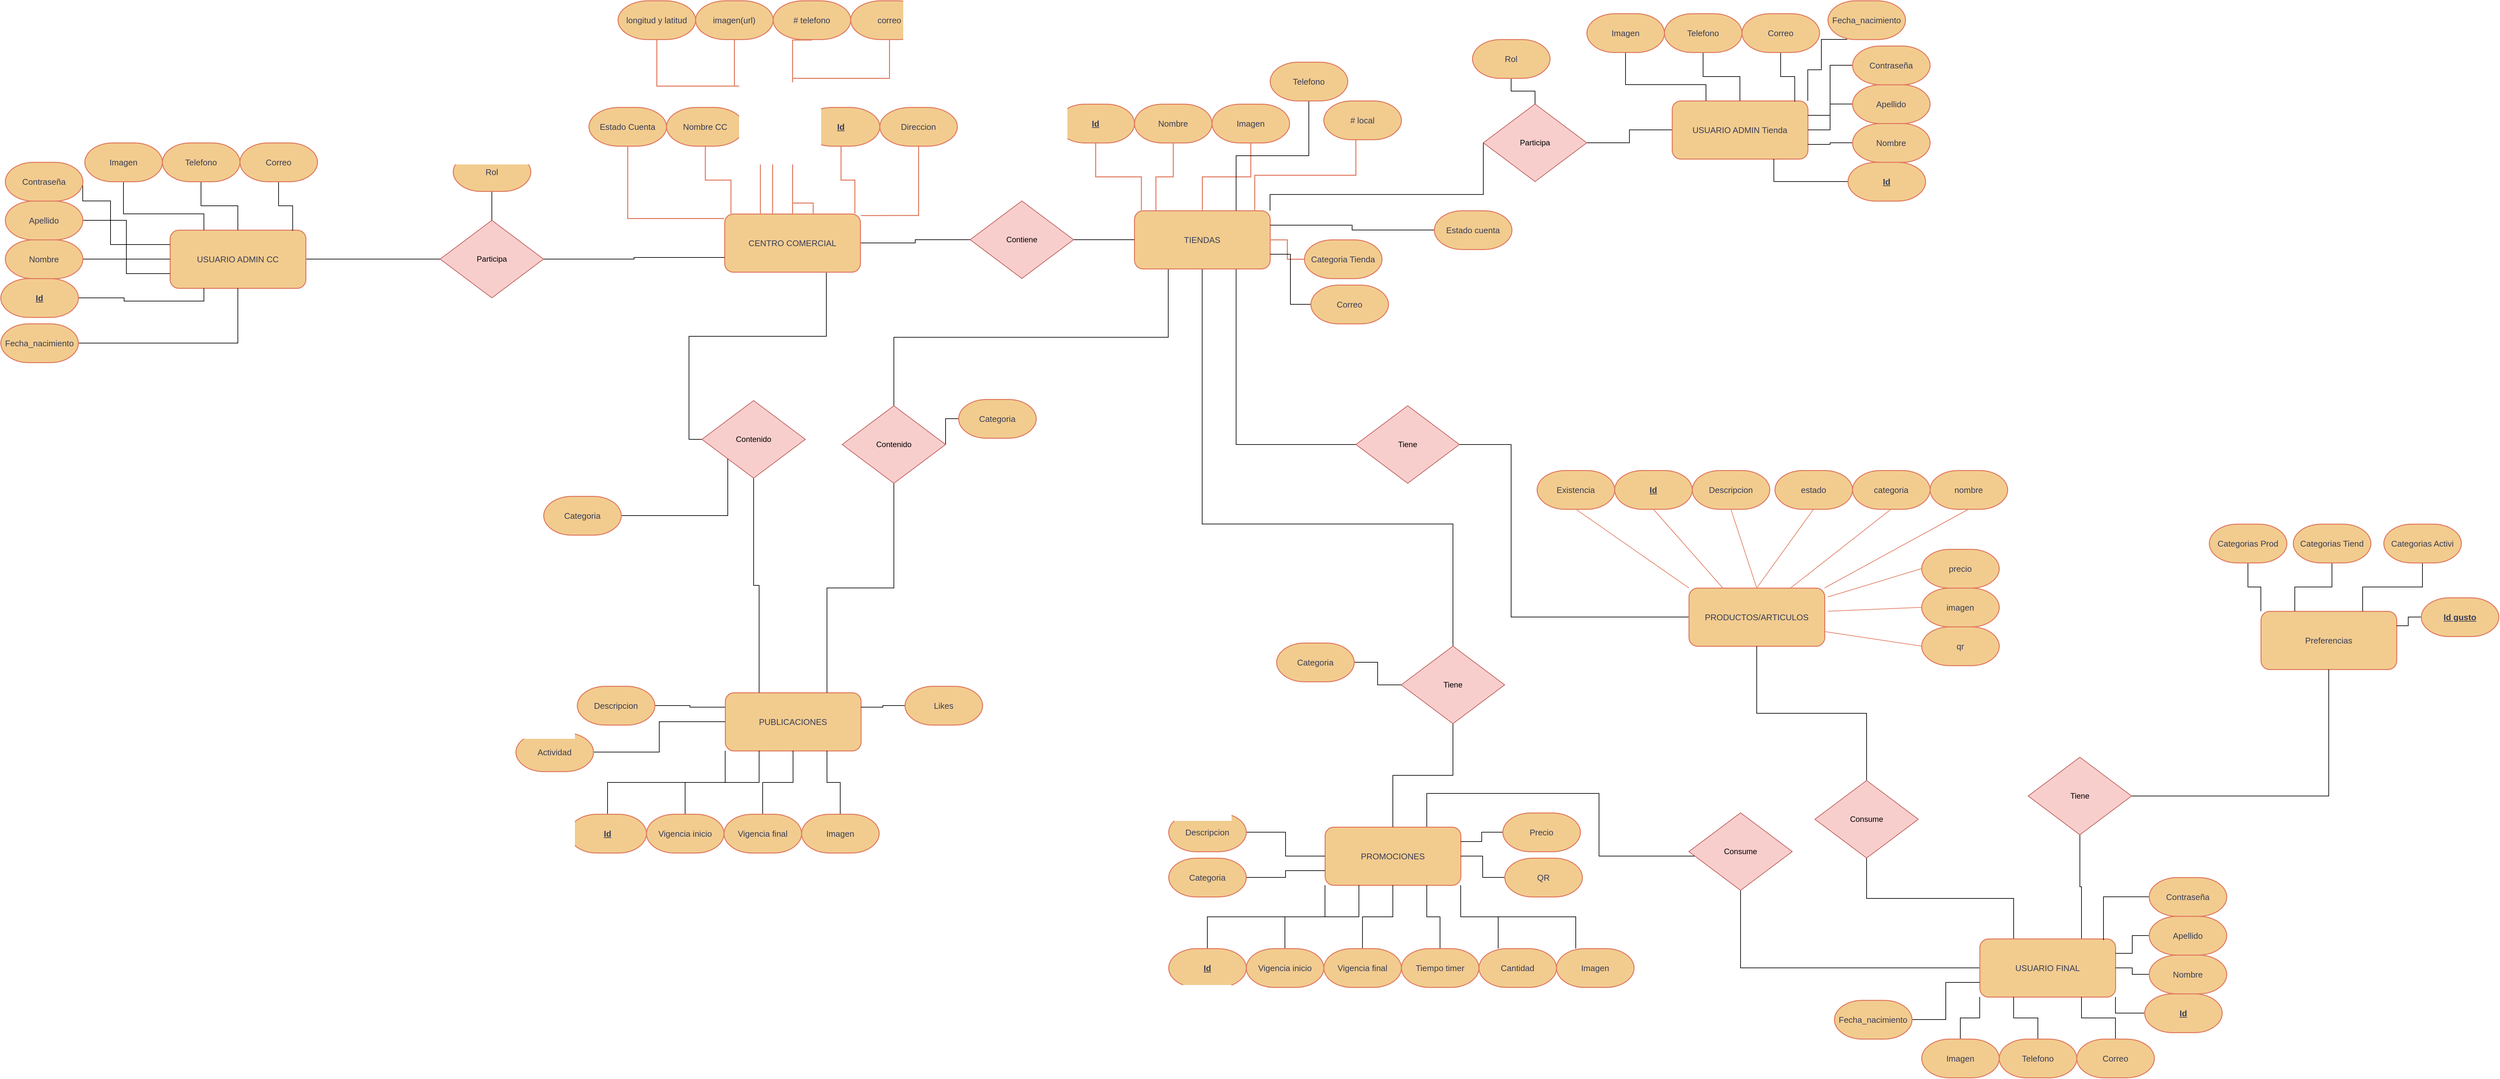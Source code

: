 <mxfile version="21.7.2" type="device">
  <diagram name="Página-1" id="ntaU-x05ywN7HmNlWzIk">
    <mxGraphModel dx="1388" dy="743" grid="1" gridSize="10" guides="1" tooltips="1" connect="1" arrows="1" fold="1" page="1" pageScale="1" pageWidth="827" pageHeight="1169" math="0" shadow="0">
      <root>
        <mxCell id="0" />
        <mxCell id="1" parent="0" />
        <mxCell id="7kZYflLGiu1vBRq_scR5-114" style="edgeStyle=orthogonalEdgeStyle;rounded=0;orthogonalLoop=1;jettySize=auto;html=1;endArrow=none;endFill=0;" parent="1" source="7kZYflLGiu1vBRq_scR5-4" target="7kZYflLGiu1vBRq_scR5-113" edge="1">
          <mxGeometry relative="1" as="geometry" />
        </mxCell>
        <UserObject label="USUARIO ADMIN CC" lucidchartObjectId="M0NmfR.0CJwI" id="7kZYflLGiu1vBRq_scR5-4">
          <mxCell style="html=1;overflow=block;blockSpacing=1;whiteSpace=wrap;fontSize=13;fontColor=#393C56;spacing=9;strokeOpacity=100;strokeWidth=1.5;rounded=1;labelBackgroundColor=none;fillColor=#F2CC8F;strokeColor=#E07A5F;" parent="1" vertex="1">
            <mxGeometry x="405" y="475" width="210" height="90" as="geometry" />
          </mxCell>
        </UserObject>
        <mxCell id="7kZYflLGiu1vBRq_scR5-117" style="edgeStyle=orthogonalEdgeStyle;rounded=0;orthogonalLoop=1;jettySize=auto;html=1;endArrow=none;endFill=0;" parent="1" source="7kZYflLGiu1vBRq_scR5-6" target="7kZYflLGiu1vBRq_scR5-116" edge="1">
          <mxGeometry relative="1" as="geometry" />
        </mxCell>
        <mxCell id="7kZYflLGiu1vBRq_scR5-173" style="edgeStyle=orthogonalEdgeStyle;rounded=0;orthogonalLoop=1;jettySize=auto;html=1;exitX=0.75;exitY=1;exitDx=0;exitDy=0;entryX=0;entryY=0.5;entryDx=0;entryDy=0;endArrow=none;endFill=0;" parent="1" source="7kZYflLGiu1vBRq_scR5-6" target="7kZYflLGiu1vBRq_scR5-170" edge="1">
          <mxGeometry relative="1" as="geometry" />
        </mxCell>
        <UserObject label="CENTRO COMERCIAL" lucidchartObjectId="50NmJaIN.BOL" id="7kZYflLGiu1vBRq_scR5-6">
          <mxCell style="html=1;overflow=block;blockSpacing=1;whiteSpace=wrap;fontSize=13;fontColor=#393C56;spacing=9;strokeOpacity=100;strokeWidth=1.5;rounded=1;labelBackgroundColor=none;fillColor=#F2CC8F;strokeColor=#E07A5F;" parent="1" vertex="1">
            <mxGeometry x="1263" y="450" width="210" height="90" as="geometry" />
          </mxCell>
        </UserObject>
        <mxCell id="7kZYflLGiu1vBRq_scR5-137" style="edgeStyle=orthogonalEdgeStyle;rounded=0;orthogonalLoop=1;jettySize=auto;html=1;exitX=0.75;exitY=1;exitDx=0;exitDy=0;entryX=0;entryY=0.5;entryDx=0;entryDy=0;endArrow=none;endFill=0;" parent="1" source="7kZYflLGiu1vBRq_scR5-8" target="7kZYflLGiu1vBRq_scR5-123" edge="1">
          <mxGeometry relative="1" as="geometry" />
        </mxCell>
        <mxCell id="7kZYflLGiu1vBRq_scR5-138" style="edgeStyle=orthogonalEdgeStyle;rounded=0;orthogonalLoop=1;jettySize=auto;html=1;exitX=0.5;exitY=1;exitDx=0;exitDy=0;entryX=0.5;entryY=0;entryDx=0;entryDy=0;endArrow=none;endFill=0;" parent="1" source="7kZYflLGiu1vBRq_scR5-8" target="7kZYflLGiu1vBRq_scR5-136" edge="1">
          <mxGeometry relative="1" as="geometry">
            <Array as="points">
              <mxPoint x="2002" y="930" />
              <mxPoint x="2390" y="930" />
            </Array>
          </mxGeometry>
        </mxCell>
        <mxCell id="7kZYflLGiu1vBRq_scR5-177" style="edgeStyle=orthogonalEdgeStyle;rounded=0;orthogonalLoop=1;jettySize=auto;html=1;exitX=0.25;exitY=1;exitDx=0;exitDy=0;entryX=0.5;entryY=0;entryDx=0;entryDy=0;endArrow=none;endFill=0;" parent="1" source="7kZYflLGiu1vBRq_scR5-8" target="7kZYflLGiu1vBRq_scR5-175" edge="1">
          <mxGeometry relative="1" as="geometry" />
        </mxCell>
        <UserObject label="TIENDAS" lucidchartObjectId="w1NmIhFeexEP" id="7kZYflLGiu1vBRq_scR5-8">
          <mxCell style="html=1;overflow=block;blockSpacing=1;whiteSpace=wrap;fontSize=13;fontColor=#393C56;spacing=9;strokeOpacity=100;strokeWidth=1.5;rounded=1;labelBackgroundColor=none;fillColor=#F2CC8F;strokeColor=#E07A5F;" parent="1" vertex="1">
            <mxGeometry x="1897" y="445" width="210" height="90" as="geometry" />
          </mxCell>
        </UserObject>
        <mxCell id="7kZYflLGiu1vBRq_scR5-125" style="edgeStyle=orthogonalEdgeStyle;rounded=0;orthogonalLoop=1;jettySize=auto;html=1;exitX=0;exitY=0.5;exitDx=0;exitDy=0;entryX=1;entryY=0.5;entryDx=0;entryDy=0;endArrow=none;endFill=0;" parent="1" source="7kZYflLGiu1vBRq_scR5-10" target="7kZYflLGiu1vBRq_scR5-123" edge="1">
          <mxGeometry relative="1" as="geometry">
            <Array as="points">
              <mxPoint x="2480" y="1074" />
              <mxPoint x="2480" y="807" />
            </Array>
          </mxGeometry>
        </mxCell>
        <UserObject label="PRODUCTOS/ARTICULOS" lucidchartObjectId="O1Nm0ZPylR8g" id="7kZYflLGiu1vBRq_scR5-10">
          <mxCell style="html=1;overflow=block;blockSpacing=1;whiteSpace=wrap;fontSize=13;fontColor=#393C56;spacing=9;strokeOpacity=100;strokeWidth=1.5;rounded=1;labelBackgroundColor=none;fillColor=#F2CC8F;strokeColor=#E07A5F;" parent="1" vertex="1">
            <mxGeometry x="2755" y="1029" width="210" height="90" as="geometry" />
          </mxCell>
        </UserObject>
        <mxCell id="7kZYflLGiu1vBRq_scR5-207" style="edgeStyle=orthogonalEdgeStyle;rounded=0;orthogonalLoop=1;jettySize=auto;html=1;exitX=0.75;exitY=0;exitDx=0;exitDy=0;endArrow=none;endFill=0;" parent="1" source="7kZYflLGiu1vBRq_scR5-13" target="7kZYflLGiu1vBRq_scR5-203" edge="1">
          <mxGeometry relative="1" as="geometry">
            <Array as="points">
              <mxPoint x="2349" y="1347" />
              <mxPoint x="2616" y="1347" />
              <mxPoint x="2616" y="1444" />
            </Array>
          </mxGeometry>
        </mxCell>
        <UserObject label="PROMOCIONES" lucidchartObjectId="f3NmRvTZuNZb" id="7kZYflLGiu1vBRq_scR5-13">
          <mxCell style="html=1;overflow=block;blockSpacing=1;whiteSpace=wrap;fontSize=13;fontColor=#393C56;spacing=9;strokeOpacity=100;strokeWidth=1.5;rounded=1;labelBackgroundColor=none;fillColor=#F2CC8F;strokeColor=#E07A5F;" parent="1" vertex="1">
            <mxGeometry x="2192" y="1399" width="210" height="90" as="geometry" />
          </mxCell>
        </UserObject>
        <mxCell id="7kZYflLGiu1vBRq_scR5-107" style="edgeStyle=orthogonalEdgeStyle;rounded=0;orthogonalLoop=1;jettySize=auto;html=1;entryX=0.25;entryY=0;entryDx=0;entryDy=0;endArrow=none;endFill=0;" parent="1" source="7kZYflLGiu1vBRq_scR5-14" target="7kZYflLGiu1vBRq_scR5-4" edge="1">
          <mxGeometry relative="1" as="geometry">
            <Array as="points">
              <mxPoint x="333" y="450" />
              <mxPoint x="458" y="450" />
            </Array>
          </mxGeometry>
        </mxCell>
        <UserObject label="Imagen" lucidchartObjectId="ZiRmygmDh0cw" id="7kZYflLGiu1vBRq_scR5-14">
          <mxCell style="html=1;overflow=block;blockSpacing=1;whiteSpace=wrap;fontSize=13;fontColor=#393C56;spacing=3.8;strokeOpacity=100;strokeWidth=1.5;rounded=1;arcSize=73;labelBackgroundColor=none;fillColor=#F2CC8F;strokeColor=#E07A5F;" parent="1" vertex="1">
            <mxGeometry x="273" y="340" width="120" height="60" as="geometry" />
          </mxCell>
        </UserObject>
        <mxCell id="7kZYflLGiu1vBRq_scR5-105" style="edgeStyle=orthogonalEdgeStyle;rounded=0;orthogonalLoop=1;jettySize=auto;html=1;endArrow=none;endFill=0;" parent="1" source="7kZYflLGiu1vBRq_scR5-15" target="7kZYflLGiu1vBRq_scR5-4" edge="1">
          <mxGeometry relative="1" as="geometry" />
        </mxCell>
        <UserObject label="Telefono" lucidchartObjectId="njRmm_-5uQLU" id="7kZYflLGiu1vBRq_scR5-15">
          <mxCell style="html=1;overflow=block;blockSpacing=1;whiteSpace=wrap;fontSize=13;fontColor=#393C56;spacing=3.8;strokeOpacity=100;strokeWidth=1.5;rounded=1;arcSize=73;labelBackgroundColor=none;fillColor=#F2CC8F;strokeColor=#E07A5F;" parent="1" vertex="1">
            <mxGeometry x="393" y="340" width="120" height="60" as="geometry" />
          </mxCell>
        </UserObject>
        <mxCell id="7kZYflLGiu1vBRq_scR5-108" style="edgeStyle=orthogonalEdgeStyle;rounded=0;orthogonalLoop=1;jettySize=auto;html=1;exitX=1;exitY=0.5;exitDx=0;exitDy=0;entryX=0;entryY=0.25;entryDx=0;entryDy=0;endArrow=none;endFill=0;" parent="1" source="7kZYflLGiu1vBRq_scR5-17" target="7kZYflLGiu1vBRq_scR5-4" edge="1">
          <mxGeometry relative="1" as="geometry">
            <Array as="points">
              <mxPoint x="270" y="430" />
              <mxPoint x="313" y="430" />
              <mxPoint x="313" y="498" />
            </Array>
          </mxGeometry>
        </mxCell>
        <UserObject label="Contraseña" lucidchartObjectId="rjRmZaRfC-3L" id="7kZYflLGiu1vBRq_scR5-17">
          <mxCell style="html=1;overflow=block;blockSpacing=1;whiteSpace=wrap;fontSize=13;fontColor=#393C56;spacing=3.8;strokeOpacity=100;strokeWidth=1.5;rounded=1;arcSize=73;labelBackgroundColor=none;fillColor=#F2CC8F;strokeColor=#E07A5F;" parent="1" vertex="1">
            <mxGeometry x="150" y="370" width="120" height="60" as="geometry" />
          </mxCell>
        </UserObject>
        <mxCell id="7kZYflLGiu1vBRq_scR5-110" style="edgeStyle=orthogonalEdgeStyle;rounded=0;orthogonalLoop=1;jettySize=auto;html=1;entryX=0;entryY=0.75;entryDx=0;entryDy=0;endArrow=none;endFill=0;" parent="1" source="7kZYflLGiu1vBRq_scR5-18" target="7kZYflLGiu1vBRq_scR5-4" edge="1">
          <mxGeometry relative="1" as="geometry" />
        </mxCell>
        <UserObject label="Nombre" lucidchartObjectId="sjRmLzQnXEZI" id="7kZYflLGiu1vBRq_scR5-18">
          <mxCell style="html=1;overflow=block;blockSpacing=1;whiteSpace=wrap;fontSize=13;fontColor=#393C56;spacing=3.8;strokeOpacity=100;strokeWidth=1.5;rounded=1;arcSize=73;labelBackgroundColor=none;fillColor=#F2CC8F;strokeColor=#E07A5F;" parent="1" vertex="1">
            <mxGeometry x="150" y="490" width="120" height="60" as="geometry" />
          </mxCell>
        </UserObject>
        <mxCell id="7kZYflLGiu1vBRq_scR5-109" style="edgeStyle=orthogonalEdgeStyle;rounded=0;orthogonalLoop=1;jettySize=auto;html=1;entryX=0.25;entryY=1;entryDx=0;entryDy=0;endArrow=none;endFill=0;" parent="1" source="7kZYflLGiu1vBRq_scR5-19" target="7kZYflLGiu1vBRq_scR5-4" edge="1">
          <mxGeometry relative="1" as="geometry" />
        </mxCell>
        <UserObject label="Id" lucidchartObjectId="sjRmEEmUlFjG" id="7kZYflLGiu1vBRq_scR5-19">
          <mxCell style="html=1;overflow=block;blockSpacing=1;whiteSpace=wrap;fontSize=13;fontColor=#393C56;fontStyle=5;spacing=3.8;strokeOpacity=100;strokeWidth=1.5;rounded=1;arcSize=73;labelBackgroundColor=none;fillColor=#F2CC8F;strokeColor=#E07A5F;" parent="1" vertex="1">
            <mxGeometry x="143" y="550" width="120" height="60" as="geometry" />
          </mxCell>
        </UserObject>
        <mxCell id="7kZYflLGiu1vBRq_scR5-104" style="edgeStyle=orthogonalEdgeStyle;rounded=0;orthogonalLoop=1;jettySize=auto;html=1;exitX=0.5;exitY=1;exitDx=0;exitDy=0;entryX=0.904;entryY=0.014;entryDx=0;entryDy=0;entryPerimeter=0;endArrow=none;endFill=0;" parent="1" source="7kZYflLGiu1vBRq_scR5-21" target="7kZYflLGiu1vBRq_scR5-4" edge="1">
          <mxGeometry relative="1" as="geometry" />
        </mxCell>
        <UserObject label="Correo" lucidchartObjectId="tjRmZacdJxHJ" id="7kZYflLGiu1vBRq_scR5-21">
          <mxCell style="html=1;overflow=block;blockSpacing=1;whiteSpace=wrap;fontSize=13;fontColor=#393C56;spacing=3.8;strokeOpacity=100;strokeWidth=1.5;rounded=1;arcSize=73;labelBackgroundColor=none;fillColor=#F2CC8F;strokeColor=#E07A5F;" parent="1" vertex="1">
            <mxGeometry x="513" y="340" width="120" height="60" as="geometry" />
          </mxCell>
        </UserObject>
        <UserObject label="Estado Cuenta" lucidchartObjectId="1sRmsUlCyMDQ" id="7kZYflLGiu1vBRq_scR5-29">
          <mxCell style="html=1;overflow=block;blockSpacing=1;whiteSpace=wrap;fontSize=13;fontColor=#393C56;spacing=3.8;strokeOpacity=100;strokeWidth=1.5;arcSize=79;rounded=1;labelBackgroundColor=none;fillColor=#F2CC8F;strokeColor=#E07A5F;" parent="1" vertex="1">
            <mxGeometry x="1053" y="285" width="120" height="60" as="geometry" />
          </mxCell>
        </UserObject>
        <UserObject label="Nombre CC" lucidchartObjectId="1sRmLuMz4Amx" id="7kZYflLGiu1vBRq_scR5-30">
          <mxCell style="html=1;overflow=block;blockSpacing=1;whiteSpace=wrap;fontSize=13;fontColor=#393C56;spacing=3.8;strokeOpacity=100;strokeWidth=1.5;arcSize=79;rounded=1;labelBackgroundColor=none;fillColor=#F2CC8F;strokeColor=#E07A5F;" parent="1" vertex="1">
            <mxGeometry x="1173" y="285" width="120" height="60" as="geometry" />
          </mxCell>
        </UserObject>
        <UserObject label="Direccion" lucidchartObjectId="1sRmRQsiv0A0" id="7kZYflLGiu1vBRq_scR5-31">
          <mxCell style="html=1;overflow=block;blockSpacing=1;whiteSpace=wrap;fontSize=13;fontColor=#393C56;spacing=3.8;strokeOpacity=100;strokeWidth=1.5;arcSize=79;rounded=1;labelBackgroundColor=none;fillColor=#F2CC8F;strokeColor=#E07A5F;" parent="1" vertex="1">
            <mxGeometry x="1503" y="285" width="120" height="60" as="geometry" />
          </mxCell>
        </UserObject>
        <UserObject label="Id" lucidchartObjectId="1sRmekJ7AX4H" id="7kZYflLGiu1vBRq_scR5-32">
          <mxCell style="html=1;overflow=block;blockSpacing=1;whiteSpace=wrap;fontSize=13;fontColor=#393C56;fontStyle=5;spacing=3.8;strokeOpacity=100;strokeWidth=1.5;arcSize=79;rounded=1;labelBackgroundColor=none;fillColor=#F2CC8F;strokeColor=#E07A5F;" parent="1" vertex="1">
            <mxGeometry x="1383" y="285" width="120" height="60" as="geometry" />
          </mxCell>
        </UserObject>
        <UserObject label="longitud y latitud" lucidchartObjectId="YtRmYNkM_q_I" id="7kZYflLGiu1vBRq_scR5-33">
          <mxCell style="html=1;overflow=block;blockSpacing=1;whiteSpace=wrap;fontSize=13;fontColor=#393C56;spacing=3.8;strokeOpacity=100;strokeWidth=1.5;arcSize=79;rounded=1;labelBackgroundColor=none;fillColor=#F2CC8F;strokeColor=#E07A5F;" parent="1" vertex="1">
            <mxGeometry x="1098" y="120" width="120" height="60" as="geometry" />
          </mxCell>
        </UserObject>
        <UserObject label="imagen(url)" lucidchartObjectId="YtRmgZ2apoMe" id="7kZYflLGiu1vBRq_scR5-34">
          <mxCell style="html=1;overflow=block;blockSpacing=1;whiteSpace=wrap;fontSize=13;fontColor=#393C56;spacing=3.8;strokeOpacity=100;strokeWidth=1.5;arcSize=79;rounded=1;labelBackgroundColor=none;fillColor=#F2CC8F;strokeColor=#E07A5F;" parent="1" vertex="1">
            <mxGeometry x="1218" y="120" width="120" height="60" as="geometry" />
          </mxCell>
        </UserObject>
        <UserObject label="correo" lucidchartObjectId="YtRmugOnUNof" id="7kZYflLGiu1vBRq_scR5-35">
          <mxCell style="html=1;overflow=block;blockSpacing=1;whiteSpace=wrap;fontSize=13;fontColor=#393C56;spacing=3.8;strokeOpacity=100;strokeWidth=1.5;arcSize=79;rounded=1;labelBackgroundColor=none;fillColor=#F2CC8F;strokeColor=#E07A5F;" parent="1" vertex="1">
            <mxGeometry x="1458" y="120" width="120" height="60" as="geometry" />
          </mxCell>
        </UserObject>
        <UserObject label="# telefono" lucidchartObjectId="YtRmXLlc44EZ" id="7kZYflLGiu1vBRq_scR5-36">
          <mxCell style="html=1;overflow=block;blockSpacing=1;whiteSpace=wrap;fontSize=13;fontColor=#393C56;spacing=3.8;strokeOpacity=100;strokeWidth=1.5;arcSize=79;rounded=1;labelBackgroundColor=none;fillColor=#F2CC8F;strokeColor=#E07A5F;" parent="1" vertex="1">
            <mxGeometry x="1338" y="120" width="120" height="60" as="geometry" />
          </mxCell>
        </UserObject>
        <UserObject label="" lucidchartObjectId="MuRm-WQiy9Y5" id="7kZYflLGiu1vBRq_scR5-37">
          <mxCell style="html=1;jettySize=18;whiteSpace=wrap;fontSize=13;strokeWidth=1.5;rounded=1;arcSize=0;edgeStyle=orthogonalEdgeStyle;startArrow=none;endArrow=none;exitX=0.5;exitY=1.013;exitPerimeter=0;entryX=-0.004;entryY=0.078;entryPerimeter=0;labelBackgroundColor=none;strokeColor=#E07A5F;fontColor=default;" parent="1" source="7kZYflLGiu1vBRq_scR5-29" target="7kZYflLGiu1vBRq_scR5-6" edge="1">
            <mxGeometry width="100" height="100" relative="1" as="geometry">
              <Array as="points" />
            </mxGeometry>
          </mxCell>
        </UserObject>
        <UserObject label="" lucidchartObjectId="PuRm4tyDzdLB" id="7kZYflLGiu1vBRq_scR5-38">
          <mxCell style="html=1;jettySize=18;whiteSpace=wrap;fontSize=13;strokeWidth=1.5;rounded=1;arcSize=0;edgeStyle=orthogonalEdgeStyle;startArrow=none;endArrow=none;exitX=0.5;exitY=1.013;exitPerimeter=0;entryX=1.004;entryY=0.026;entryPerimeter=0;labelBackgroundColor=none;strokeColor=#E07A5F;fontColor=default;" parent="1" source="7kZYflLGiu1vBRq_scR5-31" target="7kZYflLGiu1vBRq_scR5-6" edge="1">
            <mxGeometry width="100" height="100" relative="1" as="geometry">
              <Array as="points" />
            </mxGeometry>
          </mxCell>
        </UserObject>
        <UserObject label="" lucidchartObjectId="SuRmwQ4q-v5X" id="7kZYflLGiu1vBRq_scR5-39">
          <mxCell style="html=1;jettySize=18;whiteSpace=wrap;fontSize=13;strokeWidth=1.5;rounded=1;arcSize=0;edgeStyle=orthogonalEdgeStyle;startArrow=none;endArrow=none;exitX=0.5;exitY=1.013;exitPerimeter=0;entryX=0.046;entryY=-0.008;entryPerimeter=0;labelBackgroundColor=none;strokeColor=#E07A5F;fontColor=default;" parent="1" source="7kZYflLGiu1vBRq_scR5-30" target="7kZYflLGiu1vBRq_scR5-6" edge="1">
            <mxGeometry width="100" height="100" relative="1" as="geometry">
              <Array as="points" />
            </mxGeometry>
          </mxCell>
        </UserObject>
        <UserObject label="" lucidchartObjectId="VuRm6VWlSLGH" id="7kZYflLGiu1vBRq_scR5-40">
          <mxCell style="html=1;jettySize=18;whiteSpace=wrap;fontSize=13;strokeWidth=1.5;rounded=1;arcSize=0;edgeStyle=orthogonalEdgeStyle;startArrow=none;endArrow=none;exitX=0.5;exitY=1.013;exitPerimeter=0;entryX=0.959;entryY=-0.008;entryPerimeter=0;labelBackgroundColor=none;strokeColor=#E07A5F;fontColor=default;" parent="1" source="7kZYflLGiu1vBRq_scR5-32" target="7kZYflLGiu1vBRq_scR5-6" edge="1">
            <mxGeometry width="100" height="100" relative="1" as="geometry">
              <Array as="points" />
            </mxGeometry>
          </mxCell>
        </UserObject>
        <UserObject label="" lucidchartObjectId="2uRmhGQWKLcj" id="7kZYflLGiu1vBRq_scR5-41">
          <mxCell style="html=1;jettySize=18;whiteSpace=wrap;fontSize=13;strokeWidth=1.5;rounded=1;arcSize=0;edgeStyle=orthogonalEdgeStyle;startArrow=none;endArrow=none;exitX=0.5;exitY=1.013;exitPerimeter=0;entryX=0.263;entryY=-0.008;entryPerimeter=0;labelBackgroundColor=none;strokeColor=#E07A5F;fontColor=default;" parent="1" source="7kZYflLGiu1vBRq_scR5-33" target="7kZYflLGiu1vBRq_scR5-6" edge="1">
            <mxGeometry width="100" height="100" relative="1" as="geometry">
              <Array as="points">
                <mxPoint x="1158" y="252" />
                <mxPoint x="1318" y="252" />
              </Array>
            </mxGeometry>
          </mxCell>
        </UserObject>
        <UserObject label="" lucidchartObjectId="8uRmXJCXcUD5" id="7kZYflLGiu1vBRq_scR5-42">
          <mxCell style="html=1;jettySize=18;whiteSpace=wrap;fontSize=13;strokeWidth=1.5;rounded=1;arcSize=0;edgeStyle=orthogonalEdgeStyle;startArrow=none;endArrow=none;exitX=0.5;exitY=1.013;exitPerimeter=0;entryX=0.353;entryY=-0.008;entryPerimeter=0;labelBackgroundColor=none;strokeColor=#E07A5F;fontColor=default;" parent="1" source="7kZYflLGiu1vBRq_scR5-34" target="7kZYflLGiu1vBRq_scR5-6" edge="1">
            <mxGeometry width="100" height="100" relative="1" as="geometry">
              <Array as="points">
                <mxPoint x="1278" y="252" />
                <mxPoint x="1337" y="252" />
              </Array>
            </mxGeometry>
          </mxCell>
        </UserObject>
        <UserObject label="" lucidchartObjectId="-uRmCDpjyaD6" id="7kZYflLGiu1vBRq_scR5-43">
          <mxCell style="html=1;jettySize=18;whiteSpace=wrap;fontSize=13;strokeWidth=1.5;rounded=1;arcSize=0;edgeStyle=orthogonalEdgeStyle;startArrow=none;endArrow=none;exitX=0.5;exitY=1.013;exitPerimeter=0;entryX=0.5;entryY=-0.008;entryPerimeter=0;labelBackgroundColor=none;strokeColor=#E07A5F;fontColor=default;" parent="1" source="7kZYflLGiu1vBRq_scR5-36" target="7kZYflLGiu1vBRq_scR5-6" edge="1">
            <mxGeometry width="100" height="100" relative="1" as="geometry">
              <Array as="points">
                <mxPoint x="1368" y="181" />
              </Array>
            </mxGeometry>
          </mxCell>
        </UserObject>
        <UserObject label="" lucidchartObjectId=".uRmzeGu73lc" id="7kZYflLGiu1vBRq_scR5-44">
          <mxCell style="html=1;jettySize=18;whiteSpace=wrap;fontSize=13;strokeWidth=1.5;rounded=1;arcSize=0;edgeStyle=orthogonalEdgeStyle;startArrow=none;endArrow=none;exitX=0.5;exitY=1.013;exitPerimeter=0;entryX=0.652;entryY=-0.008;entryPerimeter=0;labelBackgroundColor=none;strokeColor=#E07A5F;fontColor=default;" parent="1" source="7kZYflLGiu1vBRq_scR5-35" target="7kZYflLGiu1vBRq_scR5-6" edge="1">
            <mxGeometry width="100" height="100" relative="1" as="geometry">
              <Array as="points">
                <mxPoint x="1518" y="240" />
                <mxPoint x="1368" y="240" />
                <mxPoint x="1368" y="433" />
                <mxPoint x="1400" y="433" />
              </Array>
            </mxGeometry>
          </mxCell>
        </UserObject>
        <UserObject label="Id" lucidchartObjectId="gwRmP022EyiT" id="7kZYflLGiu1vBRq_scR5-45">
          <mxCell style="html=1;overflow=block;blockSpacing=1;whiteSpace=wrap;fontSize=13;fontColor=#393C56;fontStyle=5;spacing=3.8;strokeOpacity=100;strokeWidth=1.5;rounded=1;arcSize=73;labelBackgroundColor=none;fillColor=#F2CC8F;strokeColor=#E07A5F;" parent="1" vertex="1">
            <mxGeometry x="1777" y="280" width="120" height="60" as="geometry" />
          </mxCell>
        </UserObject>
        <UserObject label="Nombre" lucidchartObjectId="gwRm5Lo2Ekdb" id="7kZYflLGiu1vBRq_scR5-46">
          <mxCell style="html=1;overflow=block;blockSpacing=1;whiteSpace=wrap;fontSize=13;fontColor=#393C56;spacing=3.8;strokeOpacity=100;strokeWidth=1.5;rounded=1;arcSize=73;labelBackgroundColor=none;fillColor=#F2CC8F;strokeColor=#E07A5F;" parent="1" vertex="1">
            <mxGeometry x="1897" y="280" width="120" height="60" as="geometry" />
          </mxCell>
        </UserObject>
        <UserObject label="# local" lucidchartObjectId="gwRmv_3BVJWS" id="7kZYflLGiu1vBRq_scR5-47">
          <mxCell style="html=1;overflow=block;blockSpacing=1;whiteSpace=wrap;fontSize=13;fontColor=#393C56;spacing=3.8;strokeOpacity=100;strokeWidth=1.5;rounded=1;arcSize=73;labelBackgroundColor=none;fillColor=#F2CC8F;strokeColor=#E07A5F;" parent="1" vertex="1">
            <mxGeometry x="2190" y="275" width="120" height="60" as="geometry" />
          </mxCell>
        </UserObject>
        <UserObject label="Imagen" lucidchartObjectId="gwRmOf30d8Zc" id="7kZYflLGiu1vBRq_scR5-48">
          <mxCell style="html=1;overflow=block;blockSpacing=1;whiteSpace=wrap;fontSize=13;fontColor=#393C56;spacing=3.8;strokeOpacity=100;strokeWidth=1.5;rounded=1;arcSize=73;labelBackgroundColor=none;fillColor=#F2CC8F;strokeColor=#E07A5F;" parent="1" vertex="1">
            <mxGeometry x="2017" y="280" width="120" height="60" as="geometry" />
          </mxCell>
        </UserObject>
        <mxCell id="D8XHNu2apg_CcIPbkV9C-21" style="edgeStyle=orthogonalEdgeStyle;rounded=0;orthogonalLoop=1;jettySize=auto;html=1;exitX=0;exitY=0.5;exitDx=0;exitDy=0;entryX=1;entryY=0.25;entryDx=0;entryDy=0;endArrow=none;endFill=0;" edge="1" parent="1" source="7kZYflLGiu1vBRq_scR5-49" target="7kZYflLGiu1vBRq_scR5-8">
          <mxGeometry relative="1" as="geometry" />
        </mxCell>
        <UserObject label="Estado cuenta" lucidchartObjectId="hxRmvEwDt.Kl" id="7kZYflLGiu1vBRq_scR5-49">
          <mxCell style="html=1;overflow=block;blockSpacing=1;whiteSpace=wrap;fontSize=13;fontColor=#393C56;spacing=3.8;strokeOpacity=100;strokeWidth=1.5;rounded=1;arcSize=73;labelBackgroundColor=none;fillColor=#F2CC8F;strokeColor=#E07A5F;" parent="1" vertex="1">
            <mxGeometry x="2361" y="445" width="120" height="60" as="geometry" />
          </mxCell>
        </UserObject>
        <UserObject label="Categoria Tienda" lucidchartObjectId="kxRmhYrkOlI6" id="7kZYflLGiu1vBRq_scR5-50">
          <mxCell style="html=1;overflow=block;blockSpacing=1;whiteSpace=wrap;fontSize=13;fontColor=#393C56;spacing=3.8;strokeOpacity=100;strokeWidth=1.5;rounded=1;arcSize=73;labelBackgroundColor=none;fillColor=#F2CC8F;strokeColor=#E07A5F;" parent="1" vertex="1">
            <mxGeometry x="2160" y="490" width="120" height="60" as="geometry" />
          </mxCell>
        </UserObject>
        <UserObject label="" lucidchartObjectId="ExRmF.XyVD4P" id="7kZYflLGiu1vBRq_scR5-51">
          <mxCell style="html=1;jettySize=18;whiteSpace=wrap;fontSize=13;strokeWidth=1.5;rounded=1;arcSize=0;edgeStyle=orthogonalEdgeStyle;startArrow=none;endArrow=none;exitX=0.5;exitY=1.013;exitPerimeter=0;entryX=0.051;entryY=-0.008;entryPerimeter=0;labelBackgroundColor=none;strokeColor=#E07A5F;fontColor=default;" parent="1" source="7kZYflLGiu1vBRq_scR5-45" target="7kZYflLGiu1vBRq_scR5-8" edge="1">
            <mxGeometry width="100" height="100" relative="1" as="geometry">
              <Array as="points" />
            </mxGeometry>
          </mxCell>
        </UserObject>
        <UserObject label="" lucidchartObjectId="GxRm0Ko2BDEh" id="7kZYflLGiu1vBRq_scR5-52">
          <mxCell style="html=1;jettySize=18;whiteSpace=wrap;fontSize=13;strokeWidth=1.5;rounded=1;arcSize=0;edgeStyle=orthogonalEdgeStyle;startArrow=none;endArrow=none;exitX=0.5;exitY=1.013;exitPerimeter=0;entryX=0.158;entryY=-0.008;entryPerimeter=0;labelBackgroundColor=none;strokeColor=#E07A5F;fontColor=default;" parent="1" source="7kZYflLGiu1vBRq_scR5-46" target="7kZYflLGiu1vBRq_scR5-8" edge="1">
            <mxGeometry width="100" height="100" relative="1" as="geometry">
              <Array as="points" />
            </mxGeometry>
          </mxCell>
        </UserObject>
        <UserObject label="" lucidchartObjectId="IxRmr3lUBJ3D" id="7kZYflLGiu1vBRq_scR5-53">
          <mxCell style="html=1;jettySize=18;whiteSpace=wrap;fontSize=13;strokeWidth=1.5;rounded=1;arcSize=0;edgeStyle=orthogonalEdgeStyle;startArrow=none;endArrow=none;exitX=0.5;exitY=1.013;exitPerimeter=0;entryX=0.5;entryY=-0.008;entryPerimeter=0;labelBackgroundColor=none;strokeColor=#E07A5F;fontColor=default;" parent="1" source="7kZYflLGiu1vBRq_scR5-48" target="7kZYflLGiu1vBRq_scR5-8" edge="1">
            <mxGeometry width="100" height="100" relative="1" as="geometry">
              <Array as="points" />
            </mxGeometry>
          </mxCell>
        </UserObject>
        <UserObject label="" lucidchartObjectId="KxRmqEfJPIO8" id="7kZYflLGiu1vBRq_scR5-54">
          <mxCell style="html=1;jettySize=18;whiteSpace=wrap;fontSize=13;strokeWidth=1.5;rounded=1;arcSize=0;edgeStyle=orthogonalEdgeStyle;startArrow=none;endArrow=none;exitX=0.413;exitY=1.013;exitPerimeter=0;entryX=0.886;entryY=-0.008;entryPerimeter=0;labelBackgroundColor=none;strokeColor=#E07A5F;fontColor=default;" parent="1" source="7kZYflLGiu1vBRq_scR5-47" target="7kZYflLGiu1vBRq_scR5-8" edge="1">
            <mxGeometry width="100" height="100" relative="1" as="geometry">
              <Array as="points" />
            </mxGeometry>
          </mxCell>
        </UserObject>
        <UserObject label="" lucidchartObjectId="TxRm~xc3fuyt" id="7kZYflLGiu1vBRq_scR5-56">
          <mxCell style="html=1;jettySize=18;whiteSpace=wrap;fontSize=13;strokeWidth=1.5;rounded=1;arcSize=0;edgeStyle=orthogonalEdgeStyle;startArrow=none;endArrow=none;exitX=-0.006;exitY=0.5;exitPerimeter=0;entryX=1.004;entryY=0.5;entryPerimeter=0;labelBackgroundColor=none;strokeColor=#E07A5F;fontColor=default;" parent="1" source="7kZYflLGiu1vBRq_scR5-50" target="7kZYflLGiu1vBRq_scR5-8" edge="1">
            <mxGeometry width="100" height="100" relative="1" as="geometry">
              <Array as="points" />
            </mxGeometry>
          </mxCell>
        </UserObject>
        <mxCell id="7kZYflLGiu1vBRq_scR5-60" style="edgeStyle=none;html=1;exitX=0.5;exitY=1;exitDx=0;exitDy=0;entryX=0.25;entryY=0;entryDx=0;entryDy=0;endArrow=none;endFill=0;rounded=1;labelBackgroundColor=none;strokeColor=#E07A5F;fontColor=default;" parent="1" source="7kZYflLGiu1vBRq_scR5-61" target="7kZYflLGiu1vBRq_scR5-10" edge="1">
          <mxGeometry relative="1" as="geometry" />
        </mxCell>
        <UserObject label="Id" lucidchartObjectId="NERmm8FYlDaB" id="7kZYflLGiu1vBRq_scR5-61">
          <mxCell style="html=1;overflow=block;blockSpacing=1;whiteSpace=wrap;fontSize=13;fontColor=#393C56;fontStyle=5;spacing=3.8;strokeOpacity=100;strokeWidth=1.5;rounded=1;arcSize=73;labelBackgroundColor=none;fillColor=#F2CC8F;strokeColor=#E07A5F;" parent="1" vertex="1">
            <mxGeometry x="2640" y="847" width="120" height="60" as="geometry" />
          </mxCell>
        </UserObject>
        <mxCell id="7kZYflLGiu1vBRq_scR5-62" style="edgeStyle=none;html=1;exitX=0.5;exitY=1;exitDx=0;exitDy=0;entryX=0.5;entryY=0;entryDx=0;entryDy=0;endArrow=none;endFill=0;rounded=1;labelBackgroundColor=none;strokeColor=#E07A5F;fontColor=default;" parent="1" source="7kZYflLGiu1vBRq_scR5-63" target="7kZYflLGiu1vBRq_scR5-10" edge="1">
          <mxGeometry relative="1" as="geometry" />
        </mxCell>
        <UserObject label="Descripcion" lucidchartObjectId="NERmmX75QwC7" id="7kZYflLGiu1vBRq_scR5-63">
          <mxCell style="html=1;overflow=block;blockSpacing=1;whiteSpace=wrap;fontSize=13;fontColor=#393C56;spacing=3.8;strokeOpacity=100;strokeWidth=1.5;rounded=1;arcSize=73;labelBackgroundColor=none;fillColor=#F2CC8F;strokeColor=#E07A5F;" parent="1" vertex="1">
            <mxGeometry x="2760" y="847" width="120" height="60" as="geometry" />
          </mxCell>
        </UserObject>
        <mxCell id="7kZYflLGiu1vBRq_scR5-64" style="edgeStyle=none;html=1;exitX=0.5;exitY=1;exitDx=0;exitDy=0;entryX=1;entryY=0;entryDx=0;entryDy=0;endArrow=none;endFill=0;rounded=1;labelBackgroundColor=none;strokeColor=#E07A5F;fontColor=default;" parent="1" source="7kZYflLGiu1vBRq_scR5-65" target="7kZYflLGiu1vBRq_scR5-10" edge="1">
          <mxGeometry relative="1" as="geometry" />
        </mxCell>
        <UserObject label="nombre" lucidchartObjectId="NERmTLcya7m7" id="7kZYflLGiu1vBRq_scR5-65">
          <mxCell style="html=1;overflow=block;blockSpacing=1;whiteSpace=wrap;fontSize=13;fontColor=#393C56;spacing=3.8;strokeOpacity=100;strokeWidth=1.5;rounded=1;arcSize=73;labelBackgroundColor=none;fillColor=#F2CC8F;strokeColor=#E07A5F;" parent="1" vertex="1">
            <mxGeometry x="3128" y="847" width="120" height="60" as="geometry" />
          </mxCell>
        </UserObject>
        <mxCell id="7kZYflLGiu1vBRq_scR5-66" style="edgeStyle=none;html=1;exitX=0.5;exitY=1;exitDx=0;exitDy=0;entryX=0.75;entryY=0;entryDx=0;entryDy=0;endArrow=none;endFill=0;rounded=1;labelBackgroundColor=none;strokeColor=#E07A5F;fontColor=default;" parent="1" source="7kZYflLGiu1vBRq_scR5-67" target="7kZYflLGiu1vBRq_scR5-10" edge="1">
          <mxGeometry relative="1" as="geometry" />
        </mxCell>
        <UserObject label="categoria" lucidchartObjectId="NERmVw9EEOjA" id="7kZYflLGiu1vBRq_scR5-67">
          <mxCell style="html=1;overflow=block;blockSpacing=1;whiteSpace=wrap;fontSize=13;fontColor=#393C56;spacing=3.8;strokeOpacity=100;strokeWidth=1.5;rounded=1;arcSize=73;labelBackgroundColor=none;fillColor=#F2CC8F;strokeColor=#E07A5F;" parent="1" vertex="1">
            <mxGeometry x="3008" y="847" width="120" height="60" as="geometry" />
          </mxCell>
        </UserObject>
        <mxCell id="7kZYflLGiu1vBRq_scR5-68" style="edgeStyle=none;html=1;exitX=0;exitY=0.5;exitDx=0;exitDy=0;endArrow=none;endFill=0;rounded=1;labelBackgroundColor=none;strokeColor=#E07A5F;fontColor=default;" parent="1" source="7kZYflLGiu1vBRq_scR5-69" edge="1">
          <mxGeometry relative="1" as="geometry">
            <mxPoint x="2970" y="1043" as="targetPoint" />
          </mxGeometry>
        </mxCell>
        <UserObject label="precio" lucidchartObjectId="eGRmSYW6klo0" id="7kZYflLGiu1vBRq_scR5-69">
          <mxCell style="html=1;overflow=block;blockSpacing=1;whiteSpace=wrap;fontSize=13;fontColor=#393C56;spacing=3.8;strokeOpacity=100;strokeWidth=1.5;rounded=1;arcSize=73;labelBackgroundColor=none;fillColor=#F2CC8F;strokeColor=#E07A5F;" parent="1" vertex="1">
            <mxGeometry x="3115" y="969" width="120" height="60" as="geometry" />
          </mxCell>
        </UserObject>
        <mxCell id="7kZYflLGiu1vBRq_scR5-70" style="edgeStyle=none;html=1;exitX=0;exitY=0.5;exitDx=0;exitDy=0;endArrow=none;endFill=0;rounded=1;labelBackgroundColor=none;strokeColor=#E07A5F;fontColor=default;" parent="1" source="7kZYflLGiu1vBRq_scR5-71" edge="1">
          <mxGeometry relative="1" as="geometry">
            <mxPoint x="2970" y="1065" as="targetPoint" />
          </mxGeometry>
        </mxCell>
        <UserObject label="imagen" lucidchartObjectId="eGRmHeOwNrTV" id="7kZYflLGiu1vBRq_scR5-71">
          <mxCell style="html=1;overflow=block;blockSpacing=1;whiteSpace=wrap;fontSize=13;fontColor=#393C56;spacing=3.8;strokeOpacity=100;strokeWidth=1.5;rounded=1;arcSize=73;labelBackgroundColor=none;fillColor=#F2CC8F;strokeColor=#E07A5F;" parent="1" vertex="1">
            <mxGeometry x="3115" y="1029" width="120" height="60" as="geometry" />
          </mxCell>
        </UserObject>
        <mxCell id="7kZYflLGiu1vBRq_scR5-72" style="edgeStyle=none;html=1;exitX=0.5;exitY=1;exitDx=0;exitDy=0;entryX=0.5;entryY=0;entryDx=0;entryDy=0;endArrow=none;endFill=0;rounded=1;labelBackgroundColor=none;strokeColor=#E07A5F;fontColor=default;" parent="1" source="7kZYflLGiu1vBRq_scR5-73" target="7kZYflLGiu1vBRq_scR5-10" edge="1">
          <mxGeometry relative="1" as="geometry" />
        </mxCell>
        <UserObject label="estado" lucidchartObjectId="eGRmQcFOGWlw" id="7kZYflLGiu1vBRq_scR5-73">
          <mxCell style="html=1;overflow=block;blockSpacing=1;whiteSpace=wrap;fontSize=13;fontColor=#393C56;spacing=3.8;strokeOpacity=100;strokeWidth=1.5;rounded=1;arcSize=73;labelBackgroundColor=none;fillColor=#F2CC8F;strokeColor=#E07A5F;" parent="1" vertex="1">
            <mxGeometry x="2888" y="847" width="120" height="60" as="geometry" />
          </mxCell>
        </UserObject>
        <mxCell id="7kZYflLGiu1vBRq_scR5-74" style="edgeStyle=none;html=1;exitX=0;exitY=0.5;exitDx=0;exitDy=0;entryX=1;entryY=0.75;entryDx=0;entryDy=0;endArrow=none;endFill=0;rounded=1;labelBackgroundColor=none;strokeColor=#E07A5F;fontColor=default;" parent="1" source="7kZYflLGiu1vBRq_scR5-75" target="7kZYflLGiu1vBRq_scR5-10" edge="1">
          <mxGeometry relative="1" as="geometry" />
        </mxCell>
        <UserObject label="qr" lucidchartObjectId="eGRmMYF8Zzk2" id="7kZYflLGiu1vBRq_scR5-75">
          <mxCell style="html=1;overflow=block;blockSpacing=1;whiteSpace=wrap;fontSize=13;fontColor=#393C56;spacing=3.8;strokeOpacity=100;strokeWidth=1.5;rounded=1;arcSize=73;labelBackgroundColor=none;fillColor=#F2CC8F;strokeColor=#E07A5F;" parent="1" vertex="1">
            <mxGeometry x="3115" y="1089" width="120" height="60" as="geometry" />
          </mxCell>
        </UserObject>
        <mxCell id="7kZYflLGiu1vBRq_scR5-76" style="edgeStyle=none;html=1;exitX=0.5;exitY=1;exitDx=0;exitDy=0;entryX=0;entryY=0;entryDx=0;entryDy=0;endArrow=none;endFill=0;rounded=1;labelBackgroundColor=none;strokeColor=#E07A5F;fontColor=default;" parent="1" source="7kZYflLGiu1vBRq_scR5-77" target="7kZYflLGiu1vBRq_scR5-10" edge="1">
          <mxGeometry relative="1" as="geometry" />
        </mxCell>
        <UserObject label="Existencia" lucidchartObjectId="eGRmSYW6klo0" id="7kZYflLGiu1vBRq_scR5-77">
          <mxCell style="html=1;overflow=block;blockSpacing=1;whiteSpace=wrap;fontSize=13;fontColor=#393C56;spacing=3.8;strokeOpacity=100;strokeWidth=1.5;rounded=1;arcSize=73;labelBackgroundColor=none;fillColor=#F2CC8F;strokeColor=#E07A5F;" parent="1" vertex="1">
            <mxGeometry x="2520" y="847" width="120" height="60" as="geometry" />
          </mxCell>
        </UserObject>
        <mxCell id="7kZYflLGiu1vBRq_scR5-126" style="edgeStyle=orthogonalEdgeStyle;rounded=0;orthogonalLoop=1;jettySize=auto;html=1;exitX=0.5;exitY=0;exitDx=0;exitDy=0;entryX=0;entryY=1;entryDx=0;entryDy=0;endArrow=none;endFill=0;" parent="1" source="7kZYflLGiu1vBRq_scR5-79" target="7kZYflLGiu1vBRq_scR5-13" edge="1">
          <mxGeometry relative="1" as="geometry" />
        </mxCell>
        <UserObject label="Id" lucidchartObjectId="gwRmP022EyiT" id="7kZYflLGiu1vBRq_scR5-79">
          <mxCell style="html=1;overflow=block;blockSpacing=1;whiteSpace=wrap;fontSize=13;fontColor=#393C56;fontStyle=5;spacing=3.8;strokeOpacity=100;strokeWidth=1.5;rounded=1;arcSize=73;labelBackgroundColor=none;fillColor=#F2CC8F;strokeColor=#E07A5F;" parent="1" vertex="1">
            <mxGeometry x="1950" y="1587" width="120" height="60" as="geometry" />
          </mxCell>
        </UserObject>
        <mxCell id="7kZYflLGiu1vBRq_scR5-127" style="edgeStyle=orthogonalEdgeStyle;rounded=0;orthogonalLoop=1;jettySize=auto;html=1;exitX=0.5;exitY=0;exitDx=0;exitDy=0;entryX=0.25;entryY=1;entryDx=0;entryDy=0;endArrow=none;endFill=0;" parent="1" source="7kZYflLGiu1vBRq_scR5-81" target="7kZYflLGiu1vBRq_scR5-13" edge="1">
          <mxGeometry relative="1" as="geometry" />
        </mxCell>
        <UserObject label="Vigencia inicio" lucidchartObjectId="gwRm5Lo2Ekdb" id="7kZYflLGiu1vBRq_scR5-81">
          <mxCell style="html=1;overflow=block;blockSpacing=1;whiteSpace=wrap;fontSize=13;fontColor=#393C56;spacing=3.8;strokeOpacity=100;strokeWidth=1.5;rounded=1;arcSize=73;labelBackgroundColor=none;fillColor=#F2CC8F;strokeColor=#E07A5F;" parent="1" vertex="1">
            <mxGeometry x="2070" y="1587" width="120" height="60" as="geometry" />
          </mxCell>
        </UserObject>
        <mxCell id="7kZYflLGiu1vBRq_scR5-129" style="edgeStyle=orthogonalEdgeStyle;rounded=0;orthogonalLoop=1;jettySize=auto;html=1;exitX=0.5;exitY=0;exitDx=0;exitDy=0;entryX=0.75;entryY=1;entryDx=0;entryDy=0;endArrow=none;endFill=0;" parent="1" source="7kZYflLGiu1vBRq_scR5-83" target="7kZYflLGiu1vBRq_scR5-13" edge="1">
          <mxGeometry relative="1" as="geometry" />
        </mxCell>
        <UserObject label="Tiempo timer" lucidchartObjectId="gwRmv_3BVJWS" id="7kZYflLGiu1vBRq_scR5-83">
          <mxCell style="html=1;overflow=block;blockSpacing=1;whiteSpace=wrap;fontSize=13;fontColor=#393C56;spacing=3.8;strokeOpacity=100;strokeWidth=1.5;rounded=1;arcSize=73;labelBackgroundColor=none;fillColor=#F2CC8F;strokeColor=#E07A5F;" parent="1" vertex="1">
            <mxGeometry x="2310" y="1587" width="120" height="60" as="geometry" />
          </mxCell>
        </UserObject>
        <mxCell id="7kZYflLGiu1vBRq_scR5-128" style="edgeStyle=orthogonalEdgeStyle;rounded=0;orthogonalLoop=1;jettySize=auto;html=1;exitX=0.5;exitY=0;exitDx=0;exitDy=0;entryX=0.5;entryY=1;entryDx=0;entryDy=0;endArrow=none;endFill=0;" parent="1" source="7kZYflLGiu1vBRq_scR5-85" target="7kZYflLGiu1vBRq_scR5-13" edge="1">
          <mxGeometry relative="1" as="geometry" />
        </mxCell>
        <UserObject label="Vigencia final" lucidchartObjectId="gwRmOf30d8Zc" id="7kZYflLGiu1vBRq_scR5-85">
          <mxCell style="html=1;overflow=block;blockSpacing=1;whiteSpace=wrap;fontSize=13;fontColor=#393C56;spacing=3.8;strokeOpacity=100;strokeWidth=1.5;rounded=1;arcSize=73;labelBackgroundColor=none;fillColor=#F2CC8F;strokeColor=#E07A5F;" parent="1" vertex="1">
            <mxGeometry x="2190" y="1587" width="120" height="60" as="geometry" />
          </mxCell>
        </UserObject>
        <mxCell id="D8XHNu2apg_CcIPbkV9C-59" style="edgeStyle=orthogonalEdgeStyle;rounded=0;orthogonalLoop=1;jettySize=auto;html=1;exitX=0.25;exitY=0;exitDx=0;exitDy=0;entryX=1;entryY=1;entryDx=0;entryDy=0;endArrow=none;endFill=0;" edge="1" parent="1" source="7kZYflLGiu1vBRq_scR5-87" target="7kZYflLGiu1vBRq_scR5-13">
          <mxGeometry relative="1" as="geometry" />
        </mxCell>
        <UserObject label="Imagen" lucidchartObjectId="gwRmv_3BVJWS" id="7kZYflLGiu1vBRq_scR5-87">
          <mxCell style="html=1;overflow=block;blockSpacing=1;whiteSpace=wrap;fontSize=13;fontColor=#393C56;spacing=3.8;strokeOpacity=100;strokeWidth=1.5;rounded=1;arcSize=73;labelBackgroundColor=none;fillColor=#F2CC8F;strokeColor=#E07A5F;" parent="1" vertex="1">
            <mxGeometry x="2550" y="1587" width="120" height="60" as="geometry" />
          </mxCell>
        </UserObject>
        <mxCell id="7kZYflLGiu1vBRq_scR5-130" style="edgeStyle=orthogonalEdgeStyle;rounded=0;orthogonalLoop=1;jettySize=auto;html=1;exitX=0.25;exitY=0;exitDx=0;exitDy=0;entryX=1;entryY=1;entryDx=0;entryDy=0;endArrow=none;endFill=0;" parent="1" source="7kZYflLGiu1vBRq_scR5-89" target="7kZYflLGiu1vBRq_scR5-13" edge="1">
          <mxGeometry relative="1" as="geometry" />
        </mxCell>
        <UserObject label="Cantidad" lucidchartObjectId="gwRmOf30d8Zc" id="7kZYflLGiu1vBRq_scR5-89">
          <mxCell style="html=1;overflow=block;blockSpacing=1;whiteSpace=wrap;fontSize=13;fontColor=#393C56;spacing=3.8;strokeOpacity=100;strokeWidth=1.5;rounded=1;arcSize=73;labelBackgroundColor=none;fillColor=#F2CC8F;strokeColor=#E07A5F;" parent="1" vertex="1">
            <mxGeometry x="2430" y="1587" width="120" height="60" as="geometry" />
          </mxCell>
        </UserObject>
        <mxCell id="7kZYflLGiu1vBRq_scR5-132" style="edgeStyle=orthogonalEdgeStyle;rounded=0;orthogonalLoop=1;jettySize=auto;html=1;endArrow=none;endFill=0;" parent="1" source="7kZYflLGiu1vBRq_scR5-91" target="7kZYflLGiu1vBRq_scR5-13" edge="1">
          <mxGeometry relative="1" as="geometry" />
        </mxCell>
        <UserObject label="QR" lucidchartObjectId="gwRmv_3BVJWS" id="7kZYflLGiu1vBRq_scR5-91">
          <mxCell style="html=1;overflow=block;blockSpacing=1;whiteSpace=wrap;fontSize=13;fontColor=#393C56;spacing=3.8;strokeOpacity=100;strokeWidth=1.5;rounded=1;arcSize=73;labelBackgroundColor=none;fillColor=#F2CC8F;strokeColor=#E07A5F;" parent="1" vertex="1">
            <mxGeometry x="2470" y="1447" width="120" height="60" as="geometry" />
          </mxCell>
        </UserObject>
        <mxCell id="7kZYflLGiu1vBRq_scR5-134" style="edgeStyle=orthogonalEdgeStyle;rounded=0;orthogonalLoop=1;jettySize=auto;html=1;exitX=0;exitY=0.5;exitDx=0;exitDy=0;entryX=1;entryY=0.25;entryDx=0;entryDy=0;endArrow=none;endFill=0;" parent="1" source="7kZYflLGiu1vBRq_scR5-93" target="7kZYflLGiu1vBRq_scR5-13" edge="1">
          <mxGeometry relative="1" as="geometry" />
        </mxCell>
        <UserObject label="Precio" lucidchartObjectId="gwRmv_3BVJWS" id="7kZYflLGiu1vBRq_scR5-93">
          <mxCell style="html=1;overflow=block;blockSpacing=1;whiteSpace=wrap;fontSize=13;fontColor=#393C56;spacing=3.8;strokeOpacity=100;strokeWidth=1.5;rounded=1;arcSize=73;labelBackgroundColor=none;fillColor=#F2CC8F;strokeColor=#E07A5F;" parent="1" vertex="1">
            <mxGeometry x="2467" y="1377" width="120" height="60" as="geometry" />
          </mxCell>
        </UserObject>
        <mxCell id="7kZYflLGiu1vBRq_scR5-131" style="edgeStyle=orthogonalEdgeStyle;rounded=0;orthogonalLoop=1;jettySize=auto;html=1;endArrow=none;endFill=0;" parent="1" source="7kZYflLGiu1vBRq_scR5-95" target="7kZYflLGiu1vBRq_scR5-13" edge="1">
          <mxGeometry relative="1" as="geometry" />
        </mxCell>
        <UserObject label="Descripcion" lucidchartObjectId="gwRmv_3BVJWS" id="7kZYflLGiu1vBRq_scR5-95">
          <mxCell style="html=1;overflow=block;blockSpacing=1;whiteSpace=wrap;fontSize=13;fontColor=#393C56;spacing=3.8;strokeOpacity=100;strokeWidth=1.5;rounded=1;arcSize=73;labelBackgroundColor=none;fillColor=#F2CC8F;strokeColor=#E07A5F;" parent="1" vertex="1">
            <mxGeometry x="1950" y="1377" width="120" height="60" as="geometry" />
          </mxCell>
        </UserObject>
        <mxCell id="7kZYflLGiu1vBRq_scR5-111" style="edgeStyle=orthogonalEdgeStyle;rounded=0;orthogonalLoop=1;jettySize=auto;html=1;entryX=0;entryY=0.5;entryDx=0;entryDy=0;endArrow=none;endFill=0;" parent="1" source="7kZYflLGiu1vBRq_scR5-98" target="7kZYflLGiu1vBRq_scR5-4" edge="1">
          <mxGeometry relative="1" as="geometry" />
        </mxCell>
        <UserObject label="Apellido" lucidchartObjectId="sjRmLzQnXEZI" id="7kZYflLGiu1vBRq_scR5-98">
          <mxCell style="html=1;overflow=block;blockSpacing=1;whiteSpace=wrap;fontSize=13;fontColor=#393C56;spacing=3.8;strokeOpacity=100;strokeWidth=1.5;rounded=1;arcSize=73;labelBackgroundColor=none;fillColor=#F2CC8F;strokeColor=#E07A5F;" parent="1" vertex="1">
            <mxGeometry x="150" y="430" width="120" height="60" as="geometry" />
          </mxCell>
        </UserObject>
        <mxCell id="7kZYflLGiu1vBRq_scR5-115" style="edgeStyle=orthogonalEdgeStyle;rounded=0;orthogonalLoop=1;jettySize=auto;html=1;exitX=1;exitY=0.5;exitDx=0;exitDy=0;entryX=0;entryY=0.75;entryDx=0;entryDy=0;endArrow=none;endFill=0;" parent="1" source="7kZYflLGiu1vBRq_scR5-113" target="7kZYflLGiu1vBRq_scR5-6" edge="1">
          <mxGeometry relative="1" as="geometry" />
        </mxCell>
        <mxCell id="7kZYflLGiu1vBRq_scR5-113" value="Participa" style="rhombus;whiteSpace=wrap;html=1;fillColor=#f8cecc;strokeColor=#b85450;" parent="1" vertex="1">
          <mxGeometry x="823" y="460" width="160" height="120" as="geometry" />
        </mxCell>
        <mxCell id="7kZYflLGiu1vBRq_scR5-118" style="edgeStyle=orthogonalEdgeStyle;rounded=0;orthogonalLoop=1;jettySize=auto;html=1;exitX=1;exitY=0.5;exitDx=0;exitDy=0;endArrow=none;endFill=0;" parent="1" source="7kZYflLGiu1vBRq_scR5-116" target="7kZYflLGiu1vBRq_scR5-8" edge="1">
          <mxGeometry relative="1" as="geometry" />
        </mxCell>
        <mxCell id="7kZYflLGiu1vBRq_scR5-116" value="Contiene" style="rhombus;whiteSpace=wrap;html=1;fillColor=#f8cecc;strokeColor=#b85450;" parent="1" vertex="1">
          <mxGeometry x="1643" y="430" width="160" height="120" as="geometry" />
        </mxCell>
        <mxCell id="7kZYflLGiu1vBRq_scR5-123" value="Tiene" style="rhombus;whiteSpace=wrap;html=1;fillColor=#f8cecc;strokeColor=#b85450;" parent="1" vertex="1">
          <mxGeometry x="2240" y="747" width="160" height="120" as="geometry" />
        </mxCell>
        <mxCell id="7kZYflLGiu1vBRq_scR5-139" style="edgeStyle=orthogonalEdgeStyle;rounded=0;orthogonalLoop=1;jettySize=auto;html=1;exitX=0.5;exitY=1;exitDx=0;exitDy=0;entryX=0.5;entryY=0;entryDx=0;entryDy=0;endArrow=none;endFill=0;" parent="1" source="7kZYflLGiu1vBRq_scR5-136" target="7kZYflLGiu1vBRq_scR5-13" edge="1">
          <mxGeometry relative="1" as="geometry" />
        </mxCell>
        <mxCell id="7kZYflLGiu1vBRq_scR5-136" value="Tiene" style="rhombus;whiteSpace=wrap;html=1;fillColor=#f8cecc;strokeColor=#b85450;" parent="1" vertex="1">
          <mxGeometry x="2310" y="1119" width="160" height="120" as="geometry" />
        </mxCell>
        <UserObject label="PUBLICACIONES" lucidchartObjectId="f3NmRvTZuNZb" id="7kZYflLGiu1vBRq_scR5-143">
          <mxCell style="html=1;overflow=block;blockSpacing=1;whiteSpace=wrap;fontSize=13;fontColor=#393C56;spacing=9;strokeOpacity=100;strokeWidth=1.5;rounded=1;labelBackgroundColor=none;fillColor=#F2CC8F;strokeColor=#E07A5F;" parent="1" vertex="1">
            <mxGeometry x="1264" y="1191" width="210" height="90" as="geometry" />
          </mxCell>
        </UserObject>
        <mxCell id="7kZYflLGiu1vBRq_scR5-144" style="edgeStyle=orthogonalEdgeStyle;rounded=0;orthogonalLoop=1;jettySize=auto;html=1;exitX=0.5;exitY=0;exitDx=0;exitDy=0;entryX=0;entryY=1;entryDx=0;entryDy=0;endArrow=none;endFill=0;" parent="1" source="7kZYflLGiu1vBRq_scR5-145" target="7kZYflLGiu1vBRq_scR5-143" edge="1">
          <mxGeometry relative="1" as="geometry" />
        </mxCell>
        <UserObject label="Id" lucidchartObjectId="gwRmP022EyiT" id="7kZYflLGiu1vBRq_scR5-145">
          <mxCell style="html=1;overflow=block;blockSpacing=1;whiteSpace=wrap;fontSize=13;fontColor=#393C56;fontStyle=5;spacing=3.8;strokeOpacity=100;strokeWidth=1.5;rounded=1;arcSize=73;labelBackgroundColor=none;fillColor=#F2CC8F;strokeColor=#E07A5F;" parent="1" vertex="1">
            <mxGeometry x="1022" y="1379" width="120" height="60" as="geometry" />
          </mxCell>
        </UserObject>
        <mxCell id="7kZYflLGiu1vBRq_scR5-146" style="edgeStyle=orthogonalEdgeStyle;rounded=0;orthogonalLoop=1;jettySize=auto;html=1;exitX=0.5;exitY=0;exitDx=0;exitDy=0;entryX=0.25;entryY=1;entryDx=0;entryDy=0;endArrow=none;endFill=0;" parent="1" source="7kZYflLGiu1vBRq_scR5-147" target="7kZYflLGiu1vBRq_scR5-143" edge="1">
          <mxGeometry relative="1" as="geometry" />
        </mxCell>
        <UserObject label="Vigencia inicio" lucidchartObjectId="gwRm5Lo2Ekdb" id="7kZYflLGiu1vBRq_scR5-147">
          <mxCell style="html=1;overflow=block;blockSpacing=1;whiteSpace=wrap;fontSize=13;fontColor=#393C56;spacing=3.8;strokeOpacity=100;strokeWidth=1.5;rounded=1;arcSize=73;labelBackgroundColor=none;fillColor=#F2CC8F;strokeColor=#E07A5F;" parent="1" vertex="1">
            <mxGeometry x="1142" y="1379" width="120" height="60" as="geometry" />
          </mxCell>
        </UserObject>
        <mxCell id="7kZYflLGiu1vBRq_scR5-150" style="edgeStyle=orthogonalEdgeStyle;rounded=0;orthogonalLoop=1;jettySize=auto;html=1;exitX=0.5;exitY=0;exitDx=0;exitDy=0;entryX=0.5;entryY=1;entryDx=0;entryDy=0;endArrow=none;endFill=0;" parent="1" source="7kZYflLGiu1vBRq_scR5-151" target="7kZYflLGiu1vBRq_scR5-143" edge="1">
          <mxGeometry relative="1" as="geometry" />
        </mxCell>
        <UserObject label="Vigencia final" lucidchartObjectId="gwRmOf30d8Zc" id="7kZYflLGiu1vBRq_scR5-151">
          <mxCell style="html=1;overflow=block;blockSpacing=1;whiteSpace=wrap;fontSize=13;fontColor=#393C56;spacing=3.8;strokeOpacity=100;strokeWidth=1.5;rounded=1;arcSize=73;labelBackgroundColor=none;fillColor=#F2CC8F;strokeColor=#E07A5F;" parent="1" vertex="1">
            <mxGeometry x="1262" y="1379" width="120" height="60" as="geometry" />
          </mxCell>
        </UserObject>
        <mxCell id="7kZYflLGiu1vBRq_scR5-162" style="edgeStyle=orthogonalEdgeStyle;rounded=0;orthogonalLoop=1;jettySize=auto;html=1;exitX=0.5;exitY=0;exitDx=0;exitDy=0;entryX=0.75;entryY=1;entryDx=0;entryDy=0;endArrow=none;endFill=0;" parent="1" source="7kZYflLGiu1vBRq_scR5-152" target="7kZYflLGiu1vBRq_scR5-143" edge="1">
          <mxGeometry relative="1" as="geometry" />
        </mxCell>
        <UserObject label="Imagen" lucidchartObjectId="gwRmv_3BVJWS" id="7kZYflLGiu1vBRq_scR5-152">
          <mxCell style="html=1;overflow=block;blockSpacing=1;whiteSpace=wrap;fontSize=13;fontColor=#393C56;spacing=3.8;strokeOpacity=100;strokeWidth=1.5;rounded=1;arcSize=73;labelBackgroundColor=none;fillColor=#F2CC8F;strokeColor=#E07A5F;" parent="1" vertex="1">
            <mxGeometry x="1382" y="1379" width="120" height="60" as="geometry" />
          </mxCell>
        </UserObject>
        <mxCell id="7kZYflLGiu1vBRq_scR5-163" style="edgeStyle=orthogonalEdgeStyle;rounded=0;orthogonalLoop=1;jettySize=auto;html=1;exitX=1;exitY=0.5;exitDx=0;exitDy=0;entryX=0;entryY=0.25;entryDx=0;entryDy=0;endArrow=none;endFill=0;" parent="1" source="7kZYflLGiu1vBRq_scR5-160" target="7kZYflLGiu1vBRq_scR5-143" edge="1">
          <mxGeometry relative="1" as="geometry" />
        </mxCell>
        <UserObject label="Descripcion" lucidchartObjectId="gwRmv_3BVJWS" id="7kZYflLGiu1vBRq_scR5-160">
          <mxCell style="html=1;overflow=block;blockSpacing=1;whiteSpace=wrap;fontSize=13;fontColor=#393C56;spacing=3.8;strokeOpacity=100;strokeWidth=1.5;rounded=1;arcSize=73;labelBackgroundColor=none;fillColor=#F2CC8F;strokeColor=#E07A5F;" parent="1" vertex="1">
            <mxGeometry x="1035" y="1181" width="120" height="60" as="geometry" />
          </mxCell>
        </UserObject>
        <mxCell id="7kZYflLGiu1vBRq_scR5-165" style="edgeStyle=orthogonalEdgeStyle;rounded=0;orthogonalLoop=1;jettySize=auto;html=1;entryX=1;entryY=0.25;entryDx=0;entryDy=0;endArrow=none;endFill=0;" parent="1" source="7kZYflLGiu1vBRq_scR5-164" target="7kZYflLGiu1vBRq_scR5-143" edge="1">
          <mxGeometry relative="1" as="geometry" />
        </mxCell>
        <UserObject label="Likes" lucidchartObjectId="gwRmv_3BVJWS" id="7kZYflLGiu1vBRq_scR5-164">
          <mxCell style="html=1;overflow=block;blockSpacing=1;whiteSpace=wrap;fontSize=13;fontColor=#393C56;spacing=3.8;strokeOpacity=100;strokeWidth=1.5;rounded=1;arcSize=73;labelBackgroundColor=none;fillColor=#F2CC8F;strokeColor=#E07A5F;" parent="1" vertex="1">
            <mxGeometry x="1542" y="1181" width="120" height="60" as="geometry" />
          </mxCell>
        </UserObject>
        <mxCell id="7kZYflLGiu1vBRq_scR5-167" style="edgeStyle=orthogonalEdgeStyle;rounded=0;orthogonalLoop=1;jettySize=auto;html=1;exitX=1;exitY=0.5;exitDx=0;exitDy=0;entryX=0;entryY=0.75;entryDx=0;entryDy=0;endArrow=none;endFill=0;" parent="1" source="7kZYflLGiu1vBRq_scR5-166" target="7kZYflLGiu1vBRq_scR5-13" edge="1">
          <mxGeometry relative="1" as="geometry" />
        </mxCell>
        <UserObject label="Categoria" lucidchartObjectId="gwRmv_3BVJWS" id="7kZYflLGiu1vBRq_scR5-166">
          <mxCell style="html=1;overflow=block;blockSpacing=1;whiteSpace=wrap;fontSize=13;fontColor=#393C56;spacing=3.8;strokeOpacity=100;strokeWidth=1.5;rounded=1;arcSize=73;labelBackgroundColor=none;fillColor=#F2CC8F;strokeColor=#E07A5F;" parent="1" vertex="1">
            <mxGeometry x="1950" y="1447" width="120" height="60" as="geometry" />
          </mxCell>
        </UserObject>
        <mxCell id="D8XHNu2apg_CcIPbkV9C-42" style="edgeStyle=orthogonalEdgeStyle;rounded=0;orthogonalLoop=1;jettySize=auto;html=1;exitX=0;exitY=0.5;exitDx=0;exitDy=0;entryX=1;entryY=0.5;entryDx=0;entryDy=0;endArrow=none;endFill=0;" edge="1" parent="1" source="7kZYflLGiu1vBRq_scR5-168" target="7kZYflLGiu1vBRq_scR5-175">
          <mxGeometry relative="1" as="geometry" />
        </mxCell>
        <UserObject label="Categoria" lucidchartObjectId="gwRmv_3BVJWS" id="7kZYflLGiu1vBRq_scR5-168">
          <mxCell style="html=1;overflow=block;blockSpacing=1;whiteSpace=wrap;fontSize=13;fontColor=#393C56;spacing=3.8;strokeOpacity=100;strokeWidth=1.5;rounded=1;arcSize=73;labelBackgroundColor=none;fillColor=#F2CC8F;strokeColor=#E07A5F;" parent="1" vertex="1">
            <mxGeometry x="1625" y="737" width="120" height="60" as="geometry" />
          </mxCell>
        </UserObject>
        <mxCell id="7kZYflLGiu1vBRq_scR5-176" style="edgeStyle=orthogonalEdgeStyle;rounded=0;orthogonalLoop=1;jettySize=auto;html=1;exitX=0.5;exitY=1;exitDx=0;exitDy=0;entryX=0.25;entryY=0;entryDx=0;entryDy=0;endArrow=none;endFill=0;" parent="1" source="7kZYflLGiu1vBRq_scR5-170" target="7kZYflLGiu1vBRq_scR5-143" edge="1">
          <mxGeometry relative="1" as="geometry" />
        </mxCell>
        <mxCell id="7kZYflLGiu1vBRq_scR5-170" value="Contenido" style="rhombus;whiteSpace=wrap;html=1;fillColor=#f8cecc;strokeColor=#b85450;" parent="1" vertex="1">
          <mxGeometry x="1228" y="739" width="160" height="120" as="geometry" />
        </mxCell>
        <mxCell id="7kZYflLGiu1vBRq_scR5-178" style="edgeStyle=orthogonalEdgeStyle;rounded=0;orthogonalLoop=1;jettySize=auto;html=1;exitX=0.5;exitY=1;exitDx=0;exitDy=0;entryX=0.75;entryY=0;entryDx=0;entryDy=0;endArrow=none;endFill=0;" parent="1" source="7kZYflLGiu1vBRq_scR5-175" target="7kZYflLGiu1vBRq_scR5-143" edge="1">
          <mxGeometry relative="1" as="geometry" />
        </mxCell>
        <mxCell id="7kZYflLGiu1vBRq_scR5-175" value="Contenido" style="rhombus;whiteSpace=wrap;html=1;fillColor=#f8cecc;strokeColor=#b85450;" parent="1" vertex="1">
          <mxGeometry x="1445" y="747" width="160" height="120" as="geometry" />
        </mxCell>
        <mxCell id="7kZYflLGiu1vBRq_scR5-204" style="edgeStyle=orthogonalEdgeStyle;rounded=0;orthogonalLoop=1;jettySize=auto;html=1;exitX=0.75;exitY=0;exitDx=0;exitDy=0;entryX=0.5;entryY=1;entryDx=0;entryDy=0;endArrow=none;endFill=0;" parent="1" source="7kZYflLGiu1vBRq_scR5-179" target="7kZYflLGiu1vBRq_scR5-202" edge="1">
          <mxGeometry relative="1" as="geometry" />
        </mxCell>
        <mxCell id="7kZYflLGiu1vBRq_scR5-206" style="edgeStyle=orthogonalEdgeStyle;rounded=0;orthogonalLoop=1;jettySize=auto;html=1;entryX=0.5;entryY=1;entryDx=0;entryDy=0;endArrow=none;endFill=0;" parent="1" source="7kZYflLGiu1vBRq_scR5-179" target="7kZYflLGiu1vBRq_scR5-203" edge="1">
          <mxGeometry relative="1" as="geometry" />
        </mxCell>
        <mxCell id="7kZYflLGiu1vBRq_scR5-218" style="edgeStyle=orthogonalEdgeStyle;rounded=0;orthogonalLoop=1;jettySize=auto;html=1;exitX=0.25;exitY=0;exitDx=0;exitDy=0;entryX=0.5;entryY=1;entryDx=0;entryDy=0;endArrow=none;endFill=0;" parent="1" source="7kZYflLGiu1vBRq_scR5-179" target="7kZYflLGiu1vBRq_scR5-217" edge="1">
          <mxGeometry relative="1" as="geometry" />
        </mxCell>
        <UserObject label="USUARIO FINAL" lucidchartObjectId="M0NmfR.0CJwI" id="7kZYflLGiu1vBRq_scR5-179">
          <mxCell style="html=1;overflow=block;blockSpacing=1;whiteSpace=wrap;fontSize=13;fontColor=#393C56;spacing=9;strokeOpacity=100;strokeWidth=1.5;rounded=1;labelBackgroundColor=none;fillColor=#F2CC8F;strokeColor=#E07A5F;" parent="1" vertex="1">
            <mxGeometry x="3205" y="1572" width="210" height="90" as="geometry" />
          </mxCell>
        </UserObject>
        <mxCell id="7kZYflLGiu1vBRq_scR5-194" style="edgeStyle=orthogonalEdgeStyle;rounded=0;orthogonalLoop=1;jettySize=auto;html=1;exitX=0.5;exitY=0;exitDx=0;exitDy=0;entryX=0;entryY=1;entryDx=0;entryDy=0;endArrow=none;endFill=0;" parent="1" source="7kZYflLGiu1vBRq_scR5-181" target="7kZYflLGiu1vBRq_scR5-179" edge="1">
          <mxGeometry relative="1" as="geometry" />
        </mxCell>
        <UserObject label="Imagen" lucidchartObjectId="ZiRmygmDh0cw" id="7kZYflLGiu1vBRq_scR5-181">
          <mxCell style="html=1;overflow=block;blockSpacing=1;whiteSpace=wrap;fontSize=13;fontColor=#393C56;spacing=3.8;strokeOpacity=100;strokeWidth=1.5;rounded=1;arcSize=73;labelBackgroundColor=none;fillColor=#F2CC8F;strokeColor=#E07A5F;" parent="1" vertex="1">
            <mxGeometry x="3115" y="1727" width="120" height="60" as="geometry" />
          </mxCell>
        </UserObject>
        <mxCell id="7kZYflLGiu1vBRq_scR5-195" style="edgeStyle=orthogonalEdgeStyle;rounded=0;orthogonalLoop=1;jettySize=auto;html=1;entryX=0.25;entryY=1;entryDx=0;entryDy=0;endArrow=none;endFill=0;" parent="1" source="7kZYflLGiu1vBRq_scR5-183" target="7kZYflLGiu1vBRq_scR5-179" edge="1">
          <mxGeometry relative="1" as="geometry" />
        </mxCell>
        <UserObject label="Telefono" lucidchartObjectId="njRmm_-5uQLU" id="7kZYflLGiu1vBRq_scR5-183">
          <mxCell style="html=1;overflow=block;blockSpacing=1;whiteSpace=wrap;fontSize=13;fontColor=#393C56;spacing=3.8;strokeOpacity=100;strokeWidth=1.5;rounded=1;arcSize=73;labelBackgroundColor=none;fillColor=#F2CC8F;strokeColor=#E07A5F;" parent="1" vertex="1">
            <mxGeometry x="3235" y="1727" width="120" height="60" as="geometry" />
          </mxCell>
        </UserObject>
        <mxCell id="7kZYflLGiu1vBRq_scR5-199" style="edgeStyle=orthogonalEdgeStyle;rounded=0;orthogonalLoop=1;jettySize=auto;html=1;entryX=0.912;entryY=0.022;entryDx=0;entryDy=0;entryPerimeter=0;endArrow=none;endFill=0;" parent="1" source="7kZYflLGiu1vBRq_scR5-185" target="7kZYflLGiu1vBRq_scR5-179" edge="1">
          <mxGeometry relative="1" as="geometry" />
        </mxCell>
        <UserObject label="Contraseña" lucidchartObjectId="rjRmZaRfC-3L" id="7kZYflLGiu1vBRq_scR5-185">
          <mxCell style="html=1;overflow=block;blockSpacing=1;whiteSpace=wrap;fontSize=13;fontColor=#393C56;spacing=3.8;strokeOpacity=100;strokeWidth=1.5;rounded=1;arcSize=73;labelBackgroundColor=none;fillColor=#F2CC8F;strokeColor=#E07A5F;" parent="1" vertex="1">
            <mxGeometry x="3467" y="1477" width="120" height="60" as="geometry" />
          </mxCell>
        </UserObject>
        <mxCell id="7kZYflLGiu1vBRq_scR5-197" style="edgeStyle=orthogonalEdgeStyle;rounded=0;orthogonalLoop=1;jettySize=auto;html=1;endArrow=none;endFill=0;" parent="1" source="7kZYflLGiu1vBRq_scR5-187" target="7kZYflLGiu1vBRq_scR5-179" edge="1">
          <mxGeometry relative="1" as="geometry" />
        </mxCell>
        <UserObject label="Nombre" lucidchartObjectId="sjRmLzQnXEZI" id="7kZYflLGiu1vBRq_scR5-187">
          <mxCell style="html=1;overflow=block;blockSpacing=1;whiteSpace=wrap;fontSize=13;fontColor=#393C56;spacing=3.8;strokeOpacity=100;strokeWidth=1.5;rounded=1;arcSize=73;labelBackgroundColor=none;fillColor=#F2CC8F;strokeColor=#E07A5F;" parent="1" vertex="1">
            <mxGeometry x="3467" y="1597" width="120" height="60" as="geometry" />
          </mxCell>
        </UserObject>
        <mxCell id="7kZYflLGiu1vBRq_scR5-200" style="edgeStyle=orthogonalEdgeStyle;rounded=0;orthogonalLoop=1;jettySize=auto;html=1;entryX=1;entryY=1;entryDx=0;entryDy=0;endArrow=none;endFill=0;" parent="1" source="7kZYflLGiu1vBRq_scR5-189" target="7kZYflLGiu1vBRq_scR5-179" edge="1">
          <mxGeometry relative="1" as="geometry" />
        </mxCell>
        <UserObject label="Id" lucidchartObjectId="sjRmEEmUlFjG" id="7kZYflLGiu1vBRq_scR5-189">
          <mxCell style="html=1;overflow=block;blockSpacing=1;whiteSpace=wrap;fontSize=13;fontColor=#393C56;fontStyle=5;spacing=3.8;strokeOpacity=100;strokeWidth=1.5;rounded=1;arcSize=73;labelBackgroundColor=none;fillColor=#F2CC8F;strokeColor=#E07A5F;" parent="1" vertex="1">
            <mxGeometry x="3460" y="1657" width="120" height="60" as="geometry" />
          </mxCell>
        </UserObject>
        <mxCell id="7kZYflLGiu1vBRq_scR5-196" style="edgeStyle=orthogonalEdgeStyle;rounded=0;orthogonalLoop=1;jettySize=auto;html=1;exitX=0.5;exitY=0;exitDx=0;exitDy=0;entryX=0.75;entryY=1;entryDx=0;entryDy=0;endArrow=none;endFill=0;" parent="1" source="7kZYflLGiu1vBRq_scR5-191" target="7kZYflLGiu1vBRq_scR5-179" edge="1">
          <mxGeometry relative="1" as="geometry" />
        </mxCell>
        <UserObject label="Correo" lucidchartObjectId="tjRmZacdJxHJ" id="7kZYflLGiu1vBRq_scR5-191">
          <mxCell style="html=1;overflow=block;blockSpacing=1;whiteSpace=wrap;fontSize=13;fontColor=#393C56;spacing=3.8;strokeOpacity=100;strokeWidth=1.5;rounded=1;arcSize=73;labelBackgroundColor=none;fillColor=#F2CC8F;strokeColor=#E07A5F;" parent="1" vertex="1">
            <mxGeometry x="3355" y="1727" width="120" height="60" as="geometry" />
          </mxCell>
        </UserObject>
        <mxCell id="7kZYflLGiu1vBRq_scR5-198" style="edgeStyle=orthogonalEdgeStyle;rounded=0;orthogonalLoop=1;jettySize=auto;html=1;entryX=1;entryY=0.25;entryDx=0;entryDy=0;endArrow=none;endFill=0;" parent="1" source="7kZYflLGiu1vBRq_scR5-193" target="7kZYflLGiu1vBRq_scR5-179" edge="1">
          <mxGeometry relative="1" as="geometry" />
        </mxCell>
        <UserObject label="Apellido" lucidchartObjectId="sjRmLzQnXEZI" id="7kZYflLGiu1vBRq_scR5-193">
          <mxCell style="html=1;overflow=block;blockSpacing=1;whiteSpace=wrap;fontSize=13;fontColor=#393C56;spacing=3.8;strokeOpacity=100;strokeWidth=1.5;rounded=1;arcSize=73;labelBackgroundColor=none;fillColor=#F2CC8F;strokeColor=#E07A5F;" parent="1" vertex="1">
            <mxGeometry x="3467" y="1537" width="120" height="60" as="geometry" />
          </mxCell>
        </UserObject>
        <UserObject label="Preferencias" lucidchartObjectId="M0NmfR.0CJwI" id="7kZYflLGiu1vBRq_scR5-201">
          <mxCell style="html=1;overflow=block;blockSpacing=1;whiteSpace=wrap;fontSize=13;fontColor=#393C56;spacing=9;strokeOpacity=100;strokeWidth=1.5;rounded=1;labelBackgroundColor=none;fillColor=#F2CC8F;strokeColor=#E07A5F;" parent="1" vertex="1">
            <mxGeometry x="3640" y="1065" width="210" height="90" as="geometry" />
          </mxCell>
        </UserObject>
        <mxCell id="7kZYflLGiu1vBRq_scR5-205" style="edgeStyle=orthogonalEdgeStyle;rounded=0;orthogonalLoop=1;jettySize=auto;html=1;entryX=0.5;entryY=1;entryDx=0;entryDy=0;endArrow=none;endFill=0;" parent="1" source="7kZYflLGiu1vBRq_scR5-202" target="7kZYflLGiu1vBRq_scR5-201" edge="1">
          <mxGeometry relative="1" as="geometry" />
        </mxCell>
        <mxCell id="7kZYflLGiu1vBRq_scR5-202" value="Tiene" style="rhombus;whiteSpace=wrap;html=1;fillColor=#f8cecc;strokeColor=#b85450;" parent="1" vertex="1">
          <mxGeometry x="3280" y="1291" width="160" height="120" as="geometry" />
        </mxCell>
        <mxCell id="7kZYflLGiu1vBRq_scR5-203" value="Consume" style="rhombus;whiteSpace=wrap;html=1;fillColor=#f8cecc;strokeColor=#b85450;" parent="1" vertex="1">
          <mxGeometry x="2755" y="1377" width="160" height="120" as="geometry" />
        </mxCell>
        <mxCell id="D8XHNu2apg_CcIPbkV9C-60" style="edgeStyle=orthogonalEdgeStyle;rounded=0;orthogonalLoop=1;jettySize=auto;html=1;entryX=0;entryY=0;entryDx=0;entryDy=0;endArrow=none;endFill=0;" edge="1" parent="1" source="7kZYflLGiu1vBRq_scR5-209" target="7kZYflLGiu1vBRq_scR5-201">
          <mxGeometry relative="1" as="geometry" />
        </mxCell>
        <UserObject label="Categorias Prod" lucidchartObjectId="rjRmZaRfC-3L" id="7kZYflLGiu1vBRq_scR5-209">
          <mxCell style="html=1;overflow=block;blockSpacing=1;whiteSpace=wrap;fontSize=13;fontColor=#393C56;spacing=3.8;strokeOpacity=100;strokeWidth=1.5;rounded=1;arcSize=73;labelBackgroundColor=none;fillColor=#F2CC8F;strokeColor=#E07A5F;" parent="1" vertex="1">
            <mxGeometry x="3560" y="930" width="120" height="60" as="geometry" />
          </mxCell>
        </UserObject>
        <mxCell id="D8XHNu2apg_CcIPbkV9C-61" style="edgeStyle=orthogonalEdgeStyle;rounded=0;orthogonalLoop=1;jettySize=auto;html=1;entryX=0.25;entryY=0;entryDx=0;entryDy=0;endArrow=none;endFill=0;" edge="1" parent="1" source="7kZYflLGiu1vBRq_scR5-210" target="7kZYflLGiu1vBRq_scR5-201">
          <mxGeometry relative="1" as="geometry" />
        </mxCell>
        <UserObject label="Categorias Tiend" lucidchartObjectId="rjRmZaRfC-3L" id="7kZYflLGiu1vBRq_scR5-210">
          <mxCell style="html=1;overflow=block;blockSpacing=1;whiteSpace=wrap;fontSize=13;fontColor=#393C56;spacing=3.8;strokeOpacity=100;strokeWidth=1.5;rounded=1;arcSize=73;labelBackgroundColor=none;fillColor=#F2CC8F;strokeColor=#E07A5F;" parent="1" vertex="1">
            <mxGeometry x="3690" y="930" width="120" height="60" as="geometry" />
          </mxCell>
        </UserObject>
        <mxCell id="D8XHNu2apg_CcIPbkV9C-62" style="edgeStyle=orthogonalEdgeStyle;rounded=0;orthogonalLoop=1;jettySize=auto;html=1;entryX=0.75;entryY=0;entryDx=0;entryDy=0;endArrow=none;endFill=0;" edge="1" parent="1" source="7kZYflLGiu1vBRq_scR5-211" target="7kZYflLGiu1vBRq_scR5-201">
          <mxGeometry relative="1" as="geometry" />
        </mxCell>
        <UserObject label="Categorias Activi" lucidchartObjectId="rjRmZaRfC-3L" id="7kZYflLGiu1vBRq_scR5-211">
          <mxCell style="html=1;overflow=block;blockSpacing=1;whiteSpace=wrap;fontSize=13;fontColor=#393C56;spacing=3.8;strokeOpacity=100;strokeWidth=1.5;rounded=1;arcSize=73;labelBackgroundColor=none;fillColor=#F2CC8F;strokeColor=#E07A5F;" parent="1" vertex="1">
            <mxGeometry x="3830" y="930" width="120" height="60" as="geometry" />
          </mxCell>
        </UserObject>
        <mxCell id="7kZYflLGiu1vBRq_scR5-213" style="edgeStyle=orthogonalEdgeStyle;rounded=0;orthogonalLoop=1;jettySize=auto;html=1;endArrow=none;endFill=0;" parent="1" source="7kZYflLGiu1vBRq_scR5-212" target="7kZYflLGiu1vBRq_scR5-143" edge="1">
          <mxGeometry relative="1" as="geometry" />
        </mxCell>
        <UserObject label="Actividad" lucidchartObjectId="gwRmv_3BVJWS" id="7kZYflLGiu1vBRq_scR5-212">
          <mxCell style="html=1;overflow=block;blockSpacing=1;whiteSpace=wrap;fontSize=13;fontColor=#393C56;spacing=3.8;strokeOpacity=100;strokeWidth=1.5;rounded=1;arcSize=73;labelBackgroundColor=none;fillColor=#F2CC8F;strokeColor=#E07A5F;" parent="1" vertex="1">
            <mxGeometry x="940" y="1253" width="120" height="60" as="geometry" />
          </mxCell>
        </UserObject>
        <mxCell id="7kZYflLGiu1vBRq_scR5-219" style="edgeStyle=orthogonalEdgeStyle;rounded=0;orthogonalLoop=1;jettySize=auto;html=1;exitX=0.5;exitY=0;exitDx=0;exitDy=0;entryX=0.5;entryY=1;entryDx=0;entryDy=0;endArrow=none;endFill=0;" parent="1" source="7kZYflLGiu1vBRq_scR5-217" target="7kZYflLGiu1vBRq_scR5-10" edge="1">
          <mxGeometry relative="1" as="geometry" />
        </mxCell>
        <mxCell id="7kZYflLGiu1vBRq_scR5-217" value="Consume" style="rhombus;whiteSpace=wrap;html=1;fillColor=#f8cecc;strokeColor=#b85450;" parent="1" vertex="1">
          <mxGeometry x="2950" y="1327" width="160" height="120" as="geometry" />
        </mxCell>
        <mxCell id="D8XHNu2apg_CcIPbkV9C-2" style="edgeStyle=orthogonalEdgeStyle;rounded=0;orthogonalLoop=1;jettySize=auto;html=1;exitX=0.5;exitY=1;exitDx=0;exitDy=0;entryX=0.5;entryY=0;entryDx=0;entryDy=0;endArrow=none;endFill=0;" edge="1" parent="1" source="D8XHNu2apg_CcIPbkV9C-1" target="7kZYflLGiu1vBRq_scR5-113">
          <mxGeometry relative="1" as="geometry" />
        </mxCell>
        <UserObject label="Rol" lucidchartObjectId="njRmm_-5uQLU" id="D8XHNu2apg_CcIPbkV9C-1">
          <mxCell style="html=1;overflow=block;blockSpacing=1;whiteSpace=wrap;fontSize=13;fontColor=#393C56;spacing=3.8;strokeOpacity=100;strokeWidth=1.5;rounded=1;arcSize=73;labelBackgroundColor=none;fillColor=#F2CC8F;strokeColor=#E07A5F;" vertex="1" parent="1">
            <mxGeometry x="843" y="355" width="120" height="60" as="geometry" />
          </mxCell>
        </UserObject>
        <mxCell id="D8XHNu2apg_CcIPbkV9C-19" style="edgeStyle=orthogonalEdgeStyle;rounded=0;orthogonalLoop=1;jettySize=auto;html=1;entryX=1;entryY=0.5;entryDx=0;entryDy=0;endArrow=none;endFill=0;" edge="1" parent="1" source="D8XHNu2apg_CcIPbkV9C-3" target="D8XHNu2apg_CcIPbkV9C-18">
          <mxGeometry relative="1" as="geometry" />
        </mxCell>
        <UserObject label="USUARIO ADMIN Tienda" lucidchartObjectId="M0NmfR.0CJwI" id="D8XHNu2apg_CcIPbkV9C-3">
          <mxCell style="html=1;overflow=block;blockSpacing=1;whiteSpace=wrap;fontSize=13;fontColor=#393C56;spacing=9;strokeOpacity=100;strokeWidth=1.5;rounded=1;labelBackgroundColor=none;fillColor=#F2CC8F;strokeColor=#E07A5F;" vertex="1" parent="1">
            <mxGeometry x="2729" y="275" width="210" height="90" as="geometry" />
          </mxCell>
        </UserObject>
        <mxCell id="D8XHNu2apg_CcIPbkV9C-4" style="edgeStyle=orthogonalEdgeStyle;rounded=0;orthogonalLoop=1;jettySize=auto;html=1;entryX=0.25;entryY=0;entryDx=0;entryDy=0;endArrow=none;endFill=0;" edge="1" parent="1" source="D8XHNu2apg_CcIPbkV9C-5" target="D8XHNu2apg_CcIPbkV9C-3">
          <mxGeometry relative="1" as="geometry">
            <Array as="points">
              <mxPoint x="2657" y="250" />
              <mxPoint x="2782" y="250" />
            </Array>
          </mxGeometry>
        </mxCell>
        <UserObject label="Imagen" lucidchartObjectId="ZiRmygmDh0cw" id="D8XHNu2apg_CcIPbkV9C-5">
          <mxCell style="html=1;overflow=block;blockSpacing=1;whiteSpace=wrap;fontSize=13;fontColor=#393C56;spacing=3.8;strokeOpacity=100;strokeWidth=1.5;rounded=1;arcSize=73;labelBackgroundColor=none;fillColor=#F2CC8F;strokeColor=#E07A5F;" vertex="1" parent="1">
            <mxGeometry x="2597" y="140" width="120" height="60" as="geometry" />
          </mxCell>
        </UserObject>
        <mxCell id="D8XHNu2apg_CcIPbkV9C-6" style="edgeStyle=orthogonalEdgeStyle;rounded=0;orthogonalLoop=1;jettySize=auto;html=1;endArrow=none;endFill=0;" edge="1" parent="1" source="D8XHNu2apg_CcIPbkV9C-7" target="D8XHNu2apg_CcIPbkV9C-3">
          <mxGeometry relative="1" as="geometry" />
        </mxCell>
        <UserObject label="Telefono" lucidchartObjectId="njRmm_-5uQLU" id="D8XHNu2apg_CcIPbkV9C-7">
          <mxCell style="html=1;overflow=block;blockSpacing=1;whiteSpace=wrap;fontSize=13;fontColor=#393C56;spacing=3.8;strokeOpacity=100;strokeWidth=1.5;rounded=1;arcSize=73;labelBackgroundColor=none;fillColor=#F2CC8F;strokeColor=#E07A5F;" vertex="1" parent="1">
            <mxGeometry x="2717" y="140" width="120" height="60" as="geometry" />
          </mxCell>
        </UserObject>
        <mxCell id="D8XHNu2apg_CcIPbkV9C-23" style="edgeStyle=orthogonalEdgeStyle;rounded=0;orthogonalLoop=1;jettySize=auto;html=1;entryX=1;entryY=0.25;entryDx=0;entryDy=0;endArrow=none;endFill=0;" edge="1" parent="1" source="D8XHNu2apg_CcIPbkV9C-9" target="D8XHNu2apg_CcIPbkV9C-3">
          <mxGeometry relative="1" as="geometry" />
        </mxCell>
        <UserObject label="Contraseña" lucidchartObjectId="rjRmZaRfC-3L" id="D8XHNu2apg_CcIPbkV9C-9">
          <mxCell style="html=1;overflow=block;blockSpacing=1;whiteSpace=wrap;fontSize=13;fontColor=#393C56;spacing=3.8;strokeOpacity=100;strokeWidth=1.5;rounded=1;arcSize=73;labelBackgroundColor=none;fillColor=#F2CC8F;strokeColor=#E07A5F;" vertex="1" parent="1">
            <mxGeometry x="3008" y="190" width="120" height="60" as="geometry" />
          </mxCell>
        </UserObject>
        <mxCell id="D8XHNu2apg_CcIPbkV9C-25" style="edgeStyle=orthogonalEdgeStyle;rounded=0;orthogonalLoop=1;jettySize=auto;html=1;entryX=1;entryY=0.75;entryDx=0;entryDy=0;endArrow=none;endFill=0;" edge="1" parent="1" source="D8XHNu2apg_CcIPbkV9C-11" target="D8XHNu2apg_CcIPbkV9C-3">
          <mxGeometry relative="1" as="geometry" />
        </mxCell>
        <UserObject label="Nombre" lucidchartObjectId="sjRmLzQnXEZI" id="D8XHNu2apg_CcIPbkV9C-11">
          <mxCell style="html=1;overflow=block;blockSpacing=1;whiteSpace=wrap;fontSize=13;fontColor=#393C56;spacing=3.8;strokeOpacity=100;strokeWidth=1.5;rounded=1;arcSize=73;labelBackgroundColor=none;fillColor=#F2CC8F;strokeColor=#E07A5F;" vertex="1" parent="1">
            <mxGeometry x="3008" y="310" width="120" height="60" as="geometry" />
          </mxCell>
        </UserObject>
        <mxCell id="D8XHNu2apg_CcIPbkV9C-26" style="edgeStyle=orthogonalEdgeStyle;rounded=0;orthogonalLoop=1;jettySize=auto;html=1;entryX=0.75;entryY=1;entryDx=0;entryDy=0;endArrow=none;endFill=0;" edge="1" parent="1" source="D8XHNu2apg_CcIPbkV9C-13" target="D8XHNu2apg_CcIPbkV9C-3">
          <mxGeometry relative="1" as="geometry" />
        </mxCell>
        <UserObject label="Id" lucidchartObjectId="sjRmEEmUlFjG" id="D8XHNu2apg_CcIPbkV9C-13">
          <mxCell style="html=1;overflow=block;blockSpacing=1;whiteSpace=wrap;fontSize=13;fontColor=#393C56;fontStyle=5;spacing=3.8;strokeOpacity=100;strokeWidth=1.5;rounded=1;arcSize=73;labelBackgroundColor=none;fillColor=#F2CC8F;strokeColor=#E07A5F;" vertex="1" parent="1">
            <mxGeometry x="3001" y="370" width="120" height="60" as="geometry" />
          </mxCell>
        </UserObject>
        <mxCell id="D8XHNu2apg_CcIPbkV9C-14" style="edgeStyle=orthogonalEdgeStyle;rounded=0;orthogonalLoop=1;jettySize=auto;html=1;exitX=0.5;exitY=1;exitDx=0;exitDy=0;entryX=0.904;entryY=0.014;entryDx=0;entryDy=0;entryPerimeter=0;endArrow=none;endFill=0;" edge="1" parent="1" source="D8XHNu2apg_CcIPbkV9C-15" target="D8XHNu2apg_CcIPbkV9C-3">
          <mxGeometry relative="1" as="geometry" />
        </mxCell>
        <UserObject label="Correo" lucidchartObjectId="tjRmZacdJxHJ" id="D8XHNu2apg_CcIPbkV9C-15">
          <mxCell style="html=1;overflow=block;blockSpacing=1;whiteSpace=wrap;fontSize=13;fontColor=#393C56;spacing=3.8;strokeOpacity=100;strokeWidth=1.5;rounded=1;arcSize=73;labelBackgroundColor=none;fillColor=#F2CC8F;strokeColor=#E07A5F;" vertex="1" parent="1">
            <mxGeometry x="2837" y="140" width="120" height="60" as="geometry" />
          </mxCell>
        </UserObject>
        <mxCell id="D8XHNu2apg_CcIPbkV9C-24" style="edgeStyle=orthogonalEdgeStyle;rounded=0;orthogonalLoop=1;jettySize=auto;html=1;entryX=1;entryY=0.5;entryDx=0;entryDy=0;endArrow=none;endFill=0;" edge="1" parent="1" source="D8XHNu2apg_CcIPbkV9C-17" target="D8XHNu2apg_CcIPbkV9C-3">
          <mxGeometry relative="1" as="geometry" />
        </mxCell>
        <UserObject label="Apellido" lucidchartObjectId="sjRmLzQnXEZI" id="D8XHNu2apg_CcIPbkV9C-17">
          <mxCell style="html=1;overflow=block;blockSpacing=1;whiteSpace=wrap;fontSize=13;fontColor=#393C56;spacing=3.8;strokeOpacity=100;strokeWidth=1.5;rounded=1;arcSize=73;labelBackgroundColor=none;fillColor=#F2CC8F;strokeColor=#E07A5F;" vertex="1" parent="1">
            <mxGeometry x="3008" y="250" width="120" height="60" as="geometry" />
          </mxCell>
        </UserObject>
        <mxCell id="D8XHNu2apg_CcIPbkV9C-22" style="edgeStyle=orthogonalEdgeStyle;rounded=0;orthogonalLoop=1;jettySize=auto;html=1;exitX=0;exitY=0.5;exitDx=0;exitDy=0;entryX=1;entryY=0;entryDx=0;entryDy=0;endArrow=none;endFill=0;" edge="1" parent="1" source="D8XHNu2apg_CcIPbkV9C-18" target="7kZYflLGiu1vBRq_scR5-8">
          <mxGeometry relative="1" as="geometry">
            <Array as="points">
              <mxPoint x="2437" y="420" />
              <mxPoint x="2107" y="420" />
            </Array>
          </mxGeometry>
        </mxCell>
        <mxCell id="D8XHNu2apg_CcIPbkV9C-18" value="Participa" style="rhombus;whiteSpace=wrap;html=1;fillColor=#f8cecc;strokeColor=#b85450;" vertex="1" parent="1">
          <mxGeometry x="2437" y="280" width="160" height="120" as="geometry" />
        </mxCell>
        <mxCell id="D8XHNu2apg_CcIPbkV9C-28" style="edgeStyle=orthogonalEdgeStyle;rounded=0;orthogonalLoop=1;jettySize=auto;html=1;entryX=0.5;entryY=0;entryDx=0;entryDy=0;endArrow=none;endFill=0;" edge="1" parent="1" source="D8XHNu2apg_CcIPbkV9C-27" target="D8XHNu2apg_CcIPbkV9C-18">
          <mxGeometry relative="1" as="geometry" />
        </mxCell>
        <UserObject label="Rol" lucidchartObjectId="njRmm_-5uQLU" id="D8XHNu2apg_CcIPbkV9C-27">
          <mxCell style="html=1;overflow=block;blockSpacing=1;whiteSpace=wrap;fontSize=13;fontColor=#393C56;spacing=3.8;strokeOpacity=100;strokeWidth=1.5;rounded=1;arcSize=73;labelBackgroundColor=none;fillColor=#F2CC8F;strokeColor=#E07A5F;" vertex="1" parent="1">
            <mxGeometry x="2420" y="180" width="120" height="60" as="geometry" />
          </mxCell>
        </UserObject>
        <mxCell id="D8XHNu2apg_CcIPbkV9C-30" style="edgeStyle=orthogonalEdgeStyle;rounded=0;orthogonalLoop=1;jettySize=auto;html=1;entryX=1;entryY=0.25;entryDx=0;entryDy=0;endArrow=none;endFill=0;" edge="1" parent="1" source="D8XHNu2apg_CcIPbkV9C-29" target="7kZYflLGiu1vBRq_scR5-201">
          <mxGeometry relative="1" as="geometry" />
        </mxCell>
        <UserObject label="&lt;b&gt;&lt;u&gt;Id gusto&lt;/u&gt;&lt;/b&gt;" lucidchartObjectId="rjRmZaRfC-3L" id="D8XHNu2apg_CcIPbkV9C-29">
          <mxCell style="html=1;overflow=block;blockSpacing=1;whiteSpace=wrap;fontSize=13;fontColor=#393C56;spacing=3.8;strokeOpacity=100;strokeWidth=1.5;rounded=1;arcSize=73;labelBackgroundColor=none;fillColor=#F2CC8F;strokeColor=#E07A5F;" vertex="1" parent="1">
            <mxGeometry x="3888" y="1044" width="120" height="60" as="geometry" />
          </mxCell>
        </UserObject>
        <mxCell id="D8XHNu2apg_CcIPbkV9C-41" style="edgeStyle=orthogonalEdgeStyle;rounded=0;orthogonalLoop=1;jettySize=auto;html=1;entryX=0;entryY=1;entryDx=0;entryDy=0;endArrow=none;endFill=0;" edge="1" parent="1" source="D8XHNu2apg_CcIPbkV9C-40" target="7kZYflLGiu1vBRq_scR5-170">
          <mxGeometry relative="1" as="geometry" />
        </mxCell>
        <UserObject label="Categoria" lucidchartObjectId="gwRmv_3BVJWS" id="D8XHNu2apg_CcIPbkV9C-40">
          <mxCell style="html=1;overflow=block;blockSpacing=1;whiteSpace=wrap;fontSize=13;fontColor=#393C56;spacing=3.8;strokeOpacity=100;strokeWidth=1.5;rounded=1;arcSize=73;labelBackgroundColor=none;fillColor=#F2CC8F;strokeColor=#E07A5F;" vertex="1" parent="1">
            <mxGeometry x="983" y="887" width="120" height="60" as="geometry" />
          </mxCell>
        </UserObject>
        <mxCell id="D8XHNu2apg_CcIPbkV9C-45" style="edgeStyle=orthogonalEdgeStyle;rounded=0;orthogonalLoop=1;jettySize=auto;html=1;entryX=0;entryY=0.5;entryDx=0;entryDy=0;endArrow=none;endFill=0;" edge="1" parent="1" source="D8XHNu2apg_CcIPbkV9C-43" target="7kZYflLGiu1vBRq_scR5-136">
          <mxGeometry relative="1" as="geometry" />
        </mxCell>
        <UserObject label="Categoria" lucidchartObjectId="gwRmv_3BVJWS" id="D8XHNu2apg_CcIPbkV9C-43">
          <mxCell style="html=1;overflow=block;blockSpacing=1;whiteSpace=wrap;fontSize=13;fontColor=#393C56;spacing=3.8;strokeOpacity=100;strokeWidth=1.5;rounded=1;arcSize=73;labelBackgroundColor=none;fillColor=#F2CC8F;strokeColor=#E07A5F;" vertex="1" parent="1">
            <mxGeometry x="2117" y="1114" width="120" height="60" as="geometry" />
          </mxCell>
        </UserObject>
        <mxCell id="D8XHNu2apg_CcIPbkV9C-50" style="edgeStyle=orthogonalEdgeStyle;rounded=0;orthogonalLoop=1;jettySize=auto;html=1;entryX=0.5;entryY=1;entryDx=0;entryDy=0;endArrow=none;endFill=0;" edge="1" parent="1" source="D8XHNu2apg_CcIPbkV9C-49" target="7kZYflLGiu1vBRq_scR5-4">
          <mxGeometry relative="1" as="geometry" />
        </mxCell>
        <UserObject label="Fecha_nacimiento" lucidchartObjectId="ZiRmygmDh0cw" id="D8XHNu2apg_CcIPbkV9C-49">
          <mxCell style="html=1;overflow=block;blockSpacing=1;whiteSpace=wrap;fontSize=13;fontColor=#393C56;spacing=3.8;strokeOpacity=100;strokeWidth=1.5;rounded=1;arcSize=73;labelBackgroundColor=none;fillColor=#F2CC8F;strokeColor=#E07A5F;" vertex="1" parent="1">
            <mxGeometry x="143" y="620" width="120" height="60" as="geometry" />
          </mxCell>
        </UserObject>
        <mxCell id="D8XHNu2apg_CcIPbkV9C-52" style="edgeStyle=orthogonalEdgeStyle;rounded=0;orthogonalLoop=1;jettySize=auto;html=1;exitX=0.25;exitY=1;exitDx=0;exitDy=0;entryX=1;entryY=0;entryDx=0;entryDy=0;endArrow=none;endFill=0;" edge="1" parent="1" source="D8XHNu2apg_CcIPbkV9C-51" target="D8XHNu2apg_CcIPbkV9C-3">
          <mxGeometry relative="1" as="geometry">
            <Array as="points">
              <mxPoint x="2960" y="180" />
              <mxPoint x="2960" y="227" />
              <mxPoint x="2939" y="227" />
            </Array>
          </mxGeometry>
        </mxCell>
        <UserObject label="Fecha_nacimiento" lucidchartObjectId="ZiRmygmDh0cw" id="D8XHNu2apg_CcIPbkV9C-51">
          <mxCell style="html=1;overflow=block;blockSpacing=1;whiteSpace=wrap;fontSize=13;fontColor=#393C56;spacing=3.8;strokeOpacity=100;strokeWidth=1.5;rounded=1;arcSize=73;labelBackgroundColor=none;fillColor=#F2CC8F;strokeColor=#E07A5F;" vertex="1" parent="1">
            <mxGeometry x="2970" y="120" width="120" height="60" as="geometry" />
          </mxCell>
        </UserObject>
        <mxCell id="D8XHNu2apg_CcIPbkV9C-54" style="edgeStyle=orthogonalEdgeStyle;rounded=0;orthogonalLoop=1;jettySize=auto;html=1;entryX=0;entryY=0.75;entryDx=0;entryDy=0;endArrow=none;endFill=0;" edge="1" parent="1" source="D8XHNu2apg_CcIPbkV9C-53" target="7kZYflLGiu1vBRq_scR5-179">
          <mxGeometry relative="1" as="geometry" />
        </mxCell>
        <UserObject label="Fecha_nacimiento" lucidchartObjectId="ZiRmygmDh0cw" id="D8XHNu2apg_CcIPbkV9C-53">
          <mxCell style="html=1;overflow=block;blockSpacing=1;whiteSpace=wrap;fontSize=13;fontColor=#393C56;spacing=3.8;strokeOpacity=100;strokeWidth=1.5;rounded=1;arcSize=73;labelBackgroundColor=none;fillColor=#F2CC8F;strokeColor=#E07A5F;" vertex="1" parent="1">
            <mxGeometry x="2980" y="1667" width="120" height="60" as="geometry" />
          </mxCell>
        </UserObject>
        <mxCell id="D8XHNu2apg_CcIPbkV9C-56" style="edgeStyle=orthogonalEdgeStyle;rounded=0;orthogonalLoop=1;jettySize=auto;html=1;entryX=0.75;entryY=0;entryDx=0;entryDy=0;endArrow=none;endFill=0;" edge="1" parent="1" source="D8XHNu2apg_CcIPbkV9C-55" target="7kZYflLGiu1vBRq_scR5-8">
          <mxGeometry relative="1" as="geometry" />
        </mxCell>
        <UserObject label="Telefono" lucidchartObjectId="gwRm5Lo2Ekdb" id="D8XHNu2apg_CcIPbkV9C-55">
          <mxCell style="html=1;overflow=block;blockSpacing=1;whiteSpace=wrap;fontSize=13;fontColor=#393C56;spacing=3.8;strokeOpacity=100;strokeWidth=1.5;rounded=1;arcSize=73;labelBackgroundColor=none;fillColor=#F2CC8F;strokeColor=#E07A5F;" vertex="1" parent="1">
            <mxGeometry x="2107" y="215" width="120" height="60" as="geometry" />
          </mxCell>
        </UserObject>
        <mxCell id="D8XHNu2apg_CcIPbkV9C-58" style="edgeStyle=orthogonalEdgeStyle;rounded=0;orthogonalLoop=1;jettySize=auto;html=1;entryX=1;entryY=0.75;entryDx=0;entryDy=0;endArrow=none;endFill=0;" edge="1" parent="1" source="D8XHNu2apg_CcIPbkV9C-57" target="7kZYflLGiu1vBRq_scR5-8">
          <mxGeometry relative="1" as="geometry" />
        </mxCell>
        <UserObject label="Correo" lucidchartObjectId="kxRmhYrkOlI6" id="D8XHNu2apg_CcIPbkV9C-57">
          <mxCell style="html=1;overflow=block;blockSpacing=1;whiteSpace=wrap;fontSize=13;fontColor=#393C56;spacing=3.8;strokeOpacity=100;strokeWidth=1.5;rounded=1;arcSize=73;labelBackgroundColor=none;fillColor=#F2CC8F;strokeColor=#E07A5F;" vertex="1" parent="1">
            <mxGeometry x="2170" y="560" width="120" height="60" as="geometry" />
          </mxCell>
        </UserObject>
      </root>
    </mxGraphModel>
  </diagram>
</mxfile>
